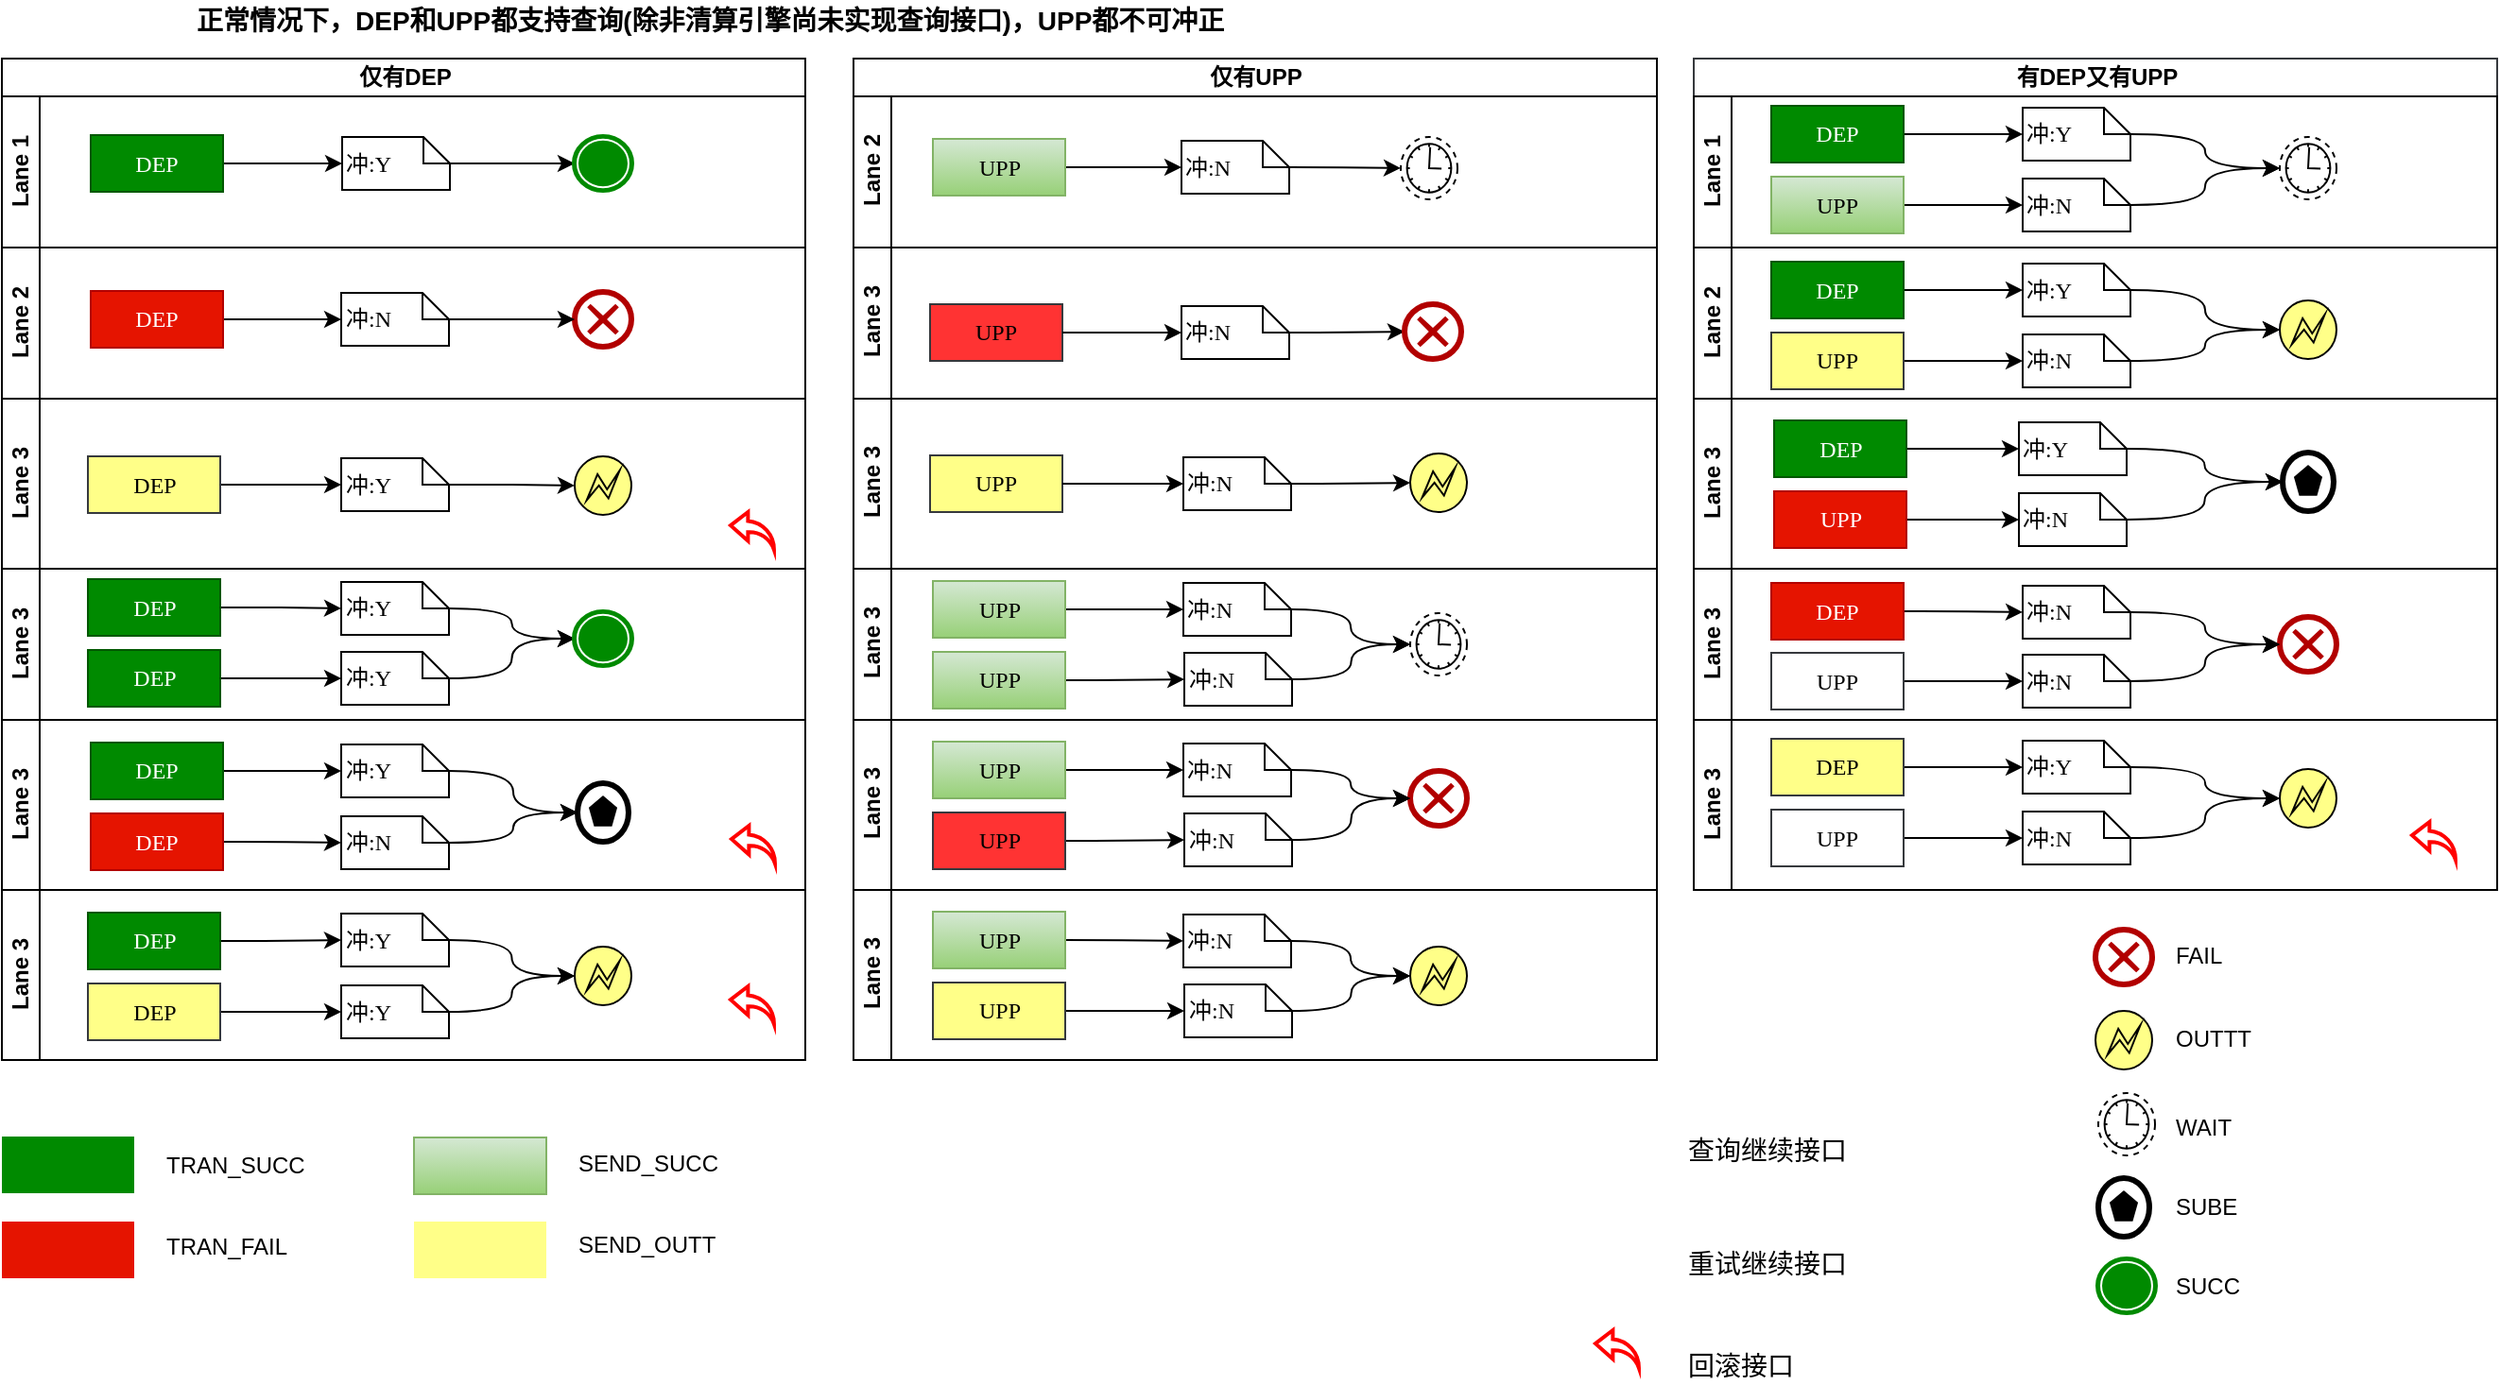 <mxfile version="11.0.9" type="github"><diagram name="Page-1" id="0783ab3e-0a74-02c8-0abd-f7b4e66b4bec"><mxGraphModel dx="1421" dy="-308" grid="1" gridSize="10" guides="1" tooltips="1" connect="1" arrows="1" fold="1" page="1" pageScale="1" pageWidth="850" pageHeight="1100" background="#ffffff" math="0" shadow="0"><root><mxCell id="0"/><mxCell id="1" parent="0"/><mxCell id="Xp84N5VSveZQH5gxmQ9e-150" value="仅有DEP" style="swimlane;html=1;childLayout=stackLayout;resizeParent=1;resizeParentMax=0;horizontal=1;startSize=20;horizontalStack=0;strokeColor=#000000;fillColor=none;fontColor=#000000;align=center;" parent="1" vertex="1"><mxGeometry x="345" y="1160" width="425" height="530" as="geometry"/></mxCell><mxCell id="Xp84N5VSveZQH5gxmQ9e-151" value="Lane 1" style="swimlane;html=1;startSize=20;horizontal=0;" parent="Xp84N5VSveZQH5gxmQ9e-150" vertex="1"><mxGeometry y="20" width="425" height="80" as="geometry"/></mxCell><mxCell id="Xp84N5VSveZQH5gxmQ9e-155" style="edgeStyle=orthogonalEdgeStyle;curved=1;orthogonalLoop=1;jettySize=auto;html=1;fontColor=#000000;" parent="Xp84N5VSveZQH5gxmQ9e-151" source="Xp84N5VSveZQH5gxmQ9e-154" target="1c1d494c118603dd-26" edge="1"><mxGeometry relative="1" as="geometry"/></mxCell><mxCell id="Xp84N5VSveZQH5gxmQ9e-154" value="DEP" style="rounded=0;whiteSpace=wrap;html=1;shadow=0;comic=0;labelBackgroundColor=none;strokeColor=#005700;strokeWidth=1;fillColor=#008a00;fontFamily=Verdana;fontSize=12;fontColor=#ffffff;align=center;arcSize=50;" parent="Xp84N5VSveZQH5gxmQ9e-151" vertex="1"><mxGeometry x="47" y="20.5" width="70" height="30" as="geometry"/></mxCell><mxCell id="2yQ0tAP3E5IUkwaD8LWg-22" style="edgeStyle=orthogonalEdgeStyle;rounded=0;orthogonalLoop=1;jettySize=auto;html=1;fontSize=12;" parent="Xp84N5VSveZQH5gxmQ9e-151" source="1c1d494c118603dd-26" target="2yQ0tAP3E5IUkwaD8LWg-20" edge="1"><mxGeometry relative="1" as="geometry"/></mxCell><mxCell id="1c1d494c118603dd-26" value="冲:Y" style="shape=note;whiteSpace=wrap;html=1;rounded=0;shadow=0;comic=0;labelBackgroundColor=none;strokeColor=#000000;strokeWidth=1;fillColor=#ffffff;fontFamily=Verdana;fontSize=12;fontColor=#000000;align=left;size=14;" parent="Xp84N5VSveZQH5gxmQ9e-151" vertex="1"><mxGeometry x="180" y="21.5" width="57" height="28" as="geometry"/></mxCell><mxCell id="2yQ0tAP3E5IUkwaD8LWg-20" value="" style="shape=mxgraph.bpmn.shape;html=1;verticalLabelPosition=bottom;labelBackgroundColor=#ffffff;verticalAlign=top;align=center;perimeter=ellipsePerimeter;outlineConnect=0;outline=end;symbol=terminate;strokeColor=#008A00;" parent="Xp84N5VSveZQH5gxmQ9e-151" vertex="1"><mxGeometry x="303" y="21.5" width="30" height="28" as="geometry"/></mxCell><mxCell id="Xp84N5VSveZQH5gxmQ9e-152" value="Lane 2" style="swimlane;html=1;startSize=20;horizontal=0;" parent="Xp84N5VSveZQH5gxmQ9e-150" vertex="1"><mxGeometry y="100" width="425" height="80" as="geometry"/></mxCell><mxCell id="2yQ0tAP3E5IUkwaD8LWg-28" style="edgeStyle=orthogonalEdgeStyle;rounded=0;orthogonalLoop=1;jettySize=auto;html=1;entryX=0;entryY=0.5;entryDx=0;entryDy=0;entryPerimeter=0;fontSize=12;" parent="Xp84N5VSveZQH5gxmQ9e-152" source="Xp84N5VSveZQH5gxmQ9e-157" target="2yQ0tAP3E5IUkwaD8LWg-27" edge="1"><mxGeometry relative="1" as="geometry"/></mxCell><mxCell id="Xp84N5VSveZQH5gxmQ9e-157" value="DEP" style="rounded=0;whiteSpace=wrap;html=1;shadow=0;comic=0;labelBackgroundColor=none;strokeColor=#B20000;strokeWidth=1;fillColor=#e51400;fontFamily=Verdana;fontSize=12;fontColor=#ffffff;align=center;arcSize=50;" parent="Xp84N5VSveZQH5gxmQ9e-152" vertex="1"><mxGeometry x="47" y="23" width="70" height="30" as="geometry"/></mxCell><mxCell id="2yQ0tAP3E5IUkwaD8LWg-23" value="" style="shape=mxgraph.bpmn.shape;html=1;verticalLabelPosition=bottom;labelBackgroundColor=#ffffff;verticalAlign=top;align=center;perimeter=ellipsePerimeter;outlineConnect=0;outline=end;symbol=cancel;fillColor=none;strokeColor=#B20000;fontColor=#ffffff;" parent="Xp84N5VSveZQH5gxmQ9e-152" vertex="1"><mxGeometry x="303" y="23.5" width="30" height="29" as="geometry"/></mxCell><mxCell id="2yQ0tAP3E5IUkwaD8LWg-29" style="edgeStyle=orthogonalEdgeStyle;rounded=0;orthogonalLoop=1;jettySize=auto;html=1;fontSize=12;" parent="Xp84N5VSveZQH5gxmQ9e-152" source="2yQ0tAP3E5IUkwaD8LWg-27" target="2yQ0tAP3E5IUkwaD8LWg-23" edge="1"><mxGeometry relative="1" as="geometry"/></mxCell><mxCell id="2yQ0tAP3E5IUkwaD8LWg-27" value="冲:N" style="shape=note;whiteSpace=wrap;html=1;rounded=0;shadow=0;comic=0;labelBackgroundColor=none;strokeColor=#000000;strokeWidth=1;fillColor=#ffffff;fontFamily=Verdana;fontSize=12;fontColor=#000000;align=left;size=14;" parent="Xp84N5VSveZQH5gxmQ9e-152" vertex="1"><mxGeometry x="179.5" y="24" width="57" height="28" as="geometry"/></mxCell><mxCell id="2yQ0tAP3E5IUkwaD8LWg-90" value="" style="shape=image;html=1;verticalAlign=top;verticalLabelPosition=bottom;labelBackgroundColor=#ffffff;imageAspect=0;aspect=fixed;image=https://cdn4.iconfinder.com/data/icons/common-toolbar/36/Redo-2-128.png;strokeColor=#FFFF88;strokeWidth=1;fillColor=#FFFF88;fontSize=14;" parent="Xp84N5VSveZQH5gxmQ9e-152" vertex="1"><mxGeometry x="381" y="20" width="32" height="32" as="geometry"/></mxCell><mxCell id="Xp84N5VSveZQH5gxmQ9e-153" value="Lane 3" style="swimlane;html=1;startSize=20;horizontal=0;" parent="Xp84N5VSveZQH5gxmQ9e-150" vertex="1"><mxGeometry y="180" width="425" height="90" as="geometry"/></mxCell><mxCell id="2yQ0tAP3E5IUkwaD8LWg-31" style="edgeStyle=orthogonalEdgeStyle;rounded=0;orthogonalLoop=1;jettySize=auto;html=1;entryX=0;entryY=0.5;entryDx=0;entryDy=0;entryPerimeter=0;fontSize=12;" parent="Xp84N5VSveZQH5gxmQ9e-153" source="Xp84N5VSveZQH5gxmQ9e-167" target="2yQ0tAP3E5IUkwaD8LWg-30" edge="1"><mxGeometry relative="1" as="geometry"/></mxCell><mxCell id="Xp84N5VSveZQH5gxmQ9e-167" value="DEP" style="rounded=0;whiteSpace=wrap;html=1;shadow=0;comic=0;labelBackgroundColor=none;strokeColor=#36393d;strokeWidth=1;fillColor=#ffff88;fontFamily=Verdana;fontSize=12;align=center;arcSize=50;" parent="Xp84N5VSveZQH5gxmQ9e-153" vertex="1"><mxGeometry x="45.5" y="30.5" width="70" height="30" as="geometry"/></mxCell><mxCell id="2yQ0tAP3E5IUkwaD8LWg-25" value="" style="shape=mxgraph.bpmn.shape;html=1;verticalLabelPosition=bottom;labelBackgroundColor=#ffffff;verticalAlign=top;align=center;perimeter=ellipsePerimeter;outlineConnect=0;outline=eventInt;symbol=error;fillColor=#FFFF88;" parent="Xp84N5VSveZQH5gxmQ9e-153" vertex="1"><mxGeometry x="303" y="30.5" width="30" height="31" as="geometry"/></mxCell><mxCell id="2yQ0tAP3E5IUkwaD8LWg-32" style="edgeStyle=orthogonalEdgeStyle;rounded=0;orthogonalLoop=1;jettySize=auto;html=1;fontSize=12;" parent="Xp84N5VSveZQH5gxmQ9e-153" source="2yQ0tAP3E5IUkwaD8LWg-30" target="2yQ0tAP3E5IUkwaD8LWg-25" edge="1"><mxGeometry relative="1" as="geometry"/></mxCell><mxCell id="2yQ0tAP3E5IUkwaD8LWg-30" value="冲:Y" style="shape=note;whiteSpace=wrap;html=1;rounded=0;shadow=0;comic=0;labelBackgroundColor=none;strokeColor=#000000;strokeWidth=1;fillColor=#ffffff;fontFamily=Verdana;fontSize=12;fontColor=#000000;align=left;size=14;" parent="Xp84N5VSveZQH5gxmQ9e-153" vertex="1"><mxGeometry x="179.5" y="31.5" width="57" height="28" as="geometry"/></mxCell><mxCell id="2yQ0tAP3E5IUkwaD8LWg-91" value="" style="shape=image;html=1;verticalAlign=top;verticalLabelPosition=bottom;labelBackgroundColor=#ffffff;imageAspect=0;aspect=fixed;image=https://cdn1.iconfinder.com/data/icons/material-core/18/search-128.png;strokeColor=#000000;strokeWidth=1;fillColor=none;fontSize=14;" parent="Xp84N5VSveZQH5gxmQ9e-153" vertex="1"><mxGeometry x="382" y="10.5" width="31" height="31" as="geometry"/></mxCell><mxCell id="2yQ0tAP3E5IUkwaD8LWg-92" value="" style="html=1;verticalLabelPosition=bottom;align=center;labelBackgroundColor=#ffffff;verticalAlign=top;strokeWidth=2;strokeColor=#FF0000;fillColor=#ffffff;shadow=0;dashed=0;shape=mxgraph.ios7.icons.back;fontSize=14;" parent="Xp84N5VSveZQH5gxmQ9e-153" vertex="1"><mxGeometry x="385.5" y="60" width="23" height="20" as="geometry"/></mxCell><mxCell id="Xp84N5VSveZQH5gxmQ9e-165" value="Lane 3" style="swimlane;html=1;startSize=20;horizontal=0;" parent="Xp84N5VSveZQH5gxmQ9e-150" vertex="1"><mxGeometry y="270" width="425" height="80" as="geometry"/></mxCell><mxCell id="2yQ0tAP3E5IUkwaD8LWg-35" style="edgeStyle=orthogonalEdgeStyle;rounded=0;orthogonalLoop=1;jettySize=auto;html=1;fontSize=12;" parent="Xp84N5VSveZQH5gxmQ9e-165" source="Xp84N5VSveZQH5gxmQ9e-306" target="2yQ0tAP3E5IUkwaD8LWg-33" edge="1"><mxGeometry relative="1" as="geometry"/></mxCell><mxCell id="Xp84N5VSveZQH5gxmQ9e-306" value="DEP" style="rounded=0;whiteSpace=wrap;html=1;shadow=0;comic=0;labelBackgroundColor=none;strokeColor=#005700;strokeWidth=1;fillColor=#008a00;fontFamily=Verdana;fontSize=12;align=center;arcSize=50;fontColor=#ffffff;" parent="Xp84N5VSveZQH5gxmQ9e-165" vertex="1"><mxGeometry x="45.5" y="5.5" width="70" height="30" as="geometry"/></mxCell><mxCell id="2yQ0tAP3E5IUkwaD8LWg-36" style="edgeStyle=orthogonalEdgeStyle;rounded=0;orthogonalLoop=1;jettySize=auto;html=1;fontSize=12;" parent="Xp84N5VSveZQH5gxmQ9e-165" source="Xp84N5VSveZQH5gxmQ9e-309" target="2yQ0tAP3E5IUkwaD8LWg-34" edge="1"><mxGeometry relative="1" as="geometry"/></mxCell><mxCell id="Xp84N5VSveZQH5gxmQ9e-309" value="DEP" style="rounded=0;whiteSpace=wrap;html=1;shadow=0;comic=0;labelBackgroundColor=none;strokeColor=#005700;strokeWidth=1;fillColor=#008a00;fontFamily=Verdana;fontSize=12;align=center;arcSize=50;fontColor=#ffffff;" parent="Xp84N5VSveZQH5gxmQ9e-165" vertex="1"><mxGeometry x="45.5" y="43" width="70" height="30" as="geometry"/></mxCell><mxCell id="2yQ0tAP3E5IUkwaD8LWg-38" style="edgeStyle=orthogonalEdgeStyle;orthogonalLoop=1;jettySize=auto;html=1;fontSize=12;curved=1;" parent="Xp84N5VSveZQH5gxmQ9e-165" source="2yQ0tAP3E5IUkwaD8LWg-33" target="2yQ0tAP3E5IUkwaD8LWg-37" edge="1"><mxGeometry relative="1" as="geometry"/></mxCell><mxCell id="2yQ0tAP3E5IUkwaD8LWg-33" value="冲:Y" style="shape=note;whiteSpace=wrap;html=1;rounded=0;shadow=0;comic=0;labelBackgroundColor=none;strokeColor=#000000;strokeWidth=1;fillColor=#ffffff;fontFamily=Verdana;fontSize=12;fontColor=#000000;align=left;size=14;" parent="Xp84N5VSveZQH5gxmQ9e-165" vertex="1"><mxGeometry x="179.5" y="7" width="57" height="28" as="geometry"/></mxCell><mxCell id="2yQ0tAP3E5IUkwaD8LWg-39" style="edgeStyle=orthogonalEdgeStyle;curved=1;orthogonalLoop=1;jettySize=auto;html=1;fontSize=12;" parent="Xp84N5VSveZQH5gxmQ9e-165" source="2yQ0tAP3E5IUkwaD8LWg-34" target="2yQ0tAP3E5IUkwaD8LWg-37" edge="1"><mxGeometry relative="1" as="geometry"/></mxCell><mxCell id="2yQ0tAP3E5IUkwaD8LWg-34" value="冲:Y" style="shape=note;whiteSpace=wrap;html=1;rounded=0;shadow=0;comic=0;labelBackgroundColor=none;strokeColor=#000000;strokeWidth=1;fillColor=#ffffff;fontFamily=Verdana;fontSize=12;fontColor=#000000;align=left;size=14;" parent="Xp84N5VSveZQH5gxmQ9e-165" vertex="1"><mxGeometry x="179.5" y="44" width="57" height="28" as="geometry"/></mxCell><mxCell id="2yQ0tAP3E5IUkwaD8LWg-37" value="" style="shape=mxgraph.bpmn.shape;html=1;verticalLabelPosition=bottom;labelBackgroundColor=#ffffff;verticalAlign=top;align=center;perimeter=ellipsePerimeter;outlineConnect=0;outline=end;symbol=terminate;strokeColor=#008A00;" parent="Xp84N5VSveZQH5gxmQ9e-165" vertex="1"><mxGeometry x="303" y="23" width="30" height="28" as="geometry"/></mxCell><mxCell id="Xp84N5VSveZQH5gxmQ9e-171" value="Lane 3" style="swimlane;html=1;startSize=20;horizontal=0;" parent="Xp84N5VSveZQH5gxmQ9e-150" vertex="1"><mxGeometry y="350" width="425" height="90" as="geometry"/></mxCell><mxCell id="2yQ0tAP3E5IUkwaD8LWg-43" style="edgeStyle=orthogonalEdgeStyle;curved=1;orthogonalLoop=1;jettySize=auto;html=1;fontSize=12;" parent="Xp84N5VSveZQH5gxmQ9e-171" source="Xp84N5VSveZQH5gxmQ9e-156" target="2yQ0tAP3E5IUkwaD8LWg-41" edge="1"><mxGeometry relative="1" as="geometry"/></mxCell><mxCell id="Xp84N5VSveZQH5gxmQ9e-156" value="DEP" style="rounded=0;whiteSpace=wrap;html=1;shadow=0;comic=0;labelBackgroundColor=none;strokeColor=#005700;strokeWidth=1;fillColor=#008a00;fontFamily=Verdana;fontSize=12;fontColor=#ffffff;align=center;arcSize=50;" parent="Xp84N5VSveZQH5gxmQ9e-171" vertex="1"><mxGeometry x="47" y="12" width="70" height="30" as="geometry"/></mxCell><mxCell id="2yQ0tAP3E5IUkwaD8LWg-44" style="edgeStyle=orthogonalEdgeStyle;curved=1;orthogonalLoop=1;jettySize=auto;html=1;fontSize=12;" parent="Xp84N5VSveZQH5gxmQ9e-171" source="Xp84N5VSveZQH5gxmQ9e-162" target="2yQ0tAP3E5IUkwaD8LWg-42" edge="1"><mxGeometry relative="1" as="geometry"/></mxCell><mxCell id="Xp84N5VSveZQH5gxmQ9e-162" value="DEP" style="rounded=0;whiteSpace=wrap;html=1;shadow=0;comic=0;labelBackgroundColor=none;strokeColor=#B20000;strokeWidth=1;fillColor=#e51400;fontFamily=Verdana;fontSize=12;fontColor=#ffffff;align=center;arcSize=50;" parent="Xp84N5VSveZQH5gxmQ9e-171" vertex="1"><mxGeometry x="47" y="49.5" width="70" height="30" as="geometry"/></mxCell><mxCell id="2yQ0tAP3E5IUkwaD8LWg-40" value="" style="shape=mxgraph.bpmn.shape;html=1;verticalLabelPosition=bottom;labelBackgroundColor=#ffffff;verticalAlign=top;align=center;perimeter=ellipsePerimeter;outlineConnect=0;outline=end;symbol=multiple;" parent="Xp84N5VSveZQH5gxmQ9e-171" vertex="1"><mxGeometry x="304.5" y="33.5" width="27" height="31" as="geometry"/></mxCell><mxCell id="2yQ0tAP3E5IUkwaD8LWg-45" style="edgeStyle=orthogonalEdgeStyle;curved=1;orthogonalLoop=1;jettySize=auto;html=1;fontSize=12;" parent="Xp84N5VSveZQH5gxmQ9e-171" source="2yQ0tAP3E5IUkwaD8LWg-41" target="2yQ0tAP3E5IUkwaD8LWg-40" edge="1"><mxGeometry relative="1" as="geometry"/></mxCell><mxCell id="2yQ0tAP3E5IUkwaD8LWg-41" value="冲:Y" style="shape=note;whiteSpace=wrap;html=1;rounded=0;shadow=0;comic=0;labelBackgroundColor=none;strokeColor=#000000;strokeWidth=1;fillColor=#ffffff;fontFamily=Verdana;fontSize=12;fontColor=#000000;align=left;size=14;" parent="Xp84N5VSveZQH5gxmQ9e-171" vertex="1"><mxGeometry x="179.5" y="13" width="57" height="28" as="geometry"/></mxCell><mxCell id="2yQ0tAP3E5IUkwaD8LWg-47" style="edgeStyle=orthogonalEdgeStyle;curved=1;orthogonalLoop=1;jettySize=auto;html=1;fontSize=12;" parent="Xp84N5VSveZQH5gxmQ9e-171" source="2yQ0tAP3E5IUkwaD8LWg-42" target="2yQ0tAP3E5IUkwaD8LWg-40" edge="1"><mxGeometry relative="1" as="geometry"/></mxCell><mxCell id="2yQ0tAP3E5IUkwaD8LWg-42" value="冲:N" style="shape=note;whiteSpace=wrap;html=1;rounded=0;shadow=0;comic=0;labelBackgroundColor=none;strokeColor=#000000;strokeWidth=1;fillColor=#ffffff;fontFamily=Verdana;fontSize=12;fontColor=#000000;align=left;size=14;" parent="Xp84N5VSveZQH5gxmQ9e-171" vertex="1"><mxGeometry x="179.5" y="51" width="57" height="28" as="geometry"/></mxCell><mxCell id="2yQ0tAP3E5IUkwaD8LWg-93" value="" style="shape=image;html=1;verticalAlign=top;verticalLabelPosition=bottom;labelBackgroundColor=#ffffff;imageAspect=0;aspect=fixed;image=https://cdn4.iconfinder.com/data/icons/common-toolbar/36/Redo-2-128.png;strokeColor=#FFFF88;strokeWidth=1;fillColor=#FFFF88;fontSize=14;" parent="Xp84N5VSveZQH5gxmQ9e-171" vertex="1"><mxGeometry x="381" y="10" width="32" height="32" as="geometry"/></mxCell><mxCell id="2yQ0tAP3E5IUkwaD8LWg-94" value="" style="html=1;verticalLabelPosition=bottom;align=center;labelBackgroundColor=#ffffff;verticalAlign=top;strokeWidth=2;strokeColor=#FF0000;fillColor=#ffffff;shadow=0;dashed=0;shape=mxgraph.ios7.icons.back;fontSize=14;" parent="Xp84N5VSveZQH5gxmQ9e-171" vertex="1"><mxGeometry x="386" y="56" width="23" height="20" as="geometry"/></mxCell><mxCell id="Xp84N5VSveZQH5gxmQ9e-304" value="Lane 3" style="swimlane;html=1;startSize=20;horizontal=0;" parent="Xp84N5VSveZQH5gxmQ9e-150" vertex="1"><mxGeometry y="440" width="425" height="90" as="geometry"/></mxCell><mxCell id="2yQ0tAP3E5IUkwaD8LWg-51" style="edgeStyle=orthogonalEdgeStyle;curved=1;orthogonalLoop=1;jettySize=auto;html=1;fontSize=12;" parent="Xp84N5VSveZQH5gxmQ9e-304" source="Xp84N5VSveZQH5gxmQ9e-173" target="2yQ0tAP3E5IUkwaD8LWg-49" edge="1"><mxGeometry relative="1" as="geometry"/></mxCell><mxCell id="Xp84N5VSveZQH5gxmQ9e-173" value="DEP" style="rounded=0;whiteSpace=wrap;html=1;shadow=0;comic=0;labelBackgroundColor=none;strokeColor=#005700;strokeWidth=1;fillColor=#008a00;fontFamily=Verdana;fontSize=12;align=center;arcSize=50;fontColor=#ffffff;" parent="Xp84N5VSveZQH5gxmQ9e-304" vertex="1"><mxGeometry x="45.5" y="12" width="70" height="30" as="geometry"/></mxCell><mxCell id="2yQ0tAP3E5IUkwaD8LWg-52" style="edgeStyle=orthogonalEdgeStyle;curved=1;orthogonalLoop=1;jettySize=auto;html=1;entryX=0;entryY=0.5;entryDx=0;entryDy=0;entryPerimeter=0;fontSize=12;" parent="Xp84N5VSveZQH5gxmQ9e-304" source="Xp84N5VSveZQH5gxmQ9e-175" target="2yQ0tAP3E5IUkwaD8LWg-50" edge="1"><mxGeometry relative="1" as="geometry"/></mxCell><mxCell id="Xp84N5VSveZQH5gxmQ9e-175" value="DEP" style="rounded=0;whiteSpace=wrap;html=1;shadow=0;comic=0;labelBackgroundColor=none;strokeColor=#36393d;strokeWidth=1;fillColor=#ffff88;fontFamily=Verdana;fontSize=12;align=center;arcSize=50;" parent="Xp84N5VSveZQH5gxmQ9e-304" vertex="1"><mxGeometry x="45.5" y="49.5" width="70" height="30" as="geometry"/></mxCell><mxCell id="2yQ0tAP3E5IUkwaD8LWg-48" value="" style="shape=mxgraph.bpmn.shape;html=1;verticalLabelPosition=bottom;labelBackgroundColor=#ffffff;verticalAlign=top;align=center;perimeter=ellipsePerimeter;outlineConnect=0;outline=eventInt;symbol=error;fillColor=#FFFF88;" parent="Xp84N5VSveZQH5gxmQ9e-304" vertex="1"><mxGeometry x="303" y="30" width="30" height="31" as="geometry"/></mxCell><mxCell id="2yQ0tAP3E5IUkwaD8LWg-53" style="edgeStyle=orthogonalEdgeStyle;curved=1;orthogonalLoop=1;jettySize=auto;html=1;fontSize=12;" parent="Xp84N5VSveZQH5gxmQ9e-304" source="2yQ0tAP3E5IUkwaD8LWg-49" target="2yQ0tAP3E5IUkwaD8LWg-48" edge="1"><mxGeometry relative="1" as="geometry"/></mxCell><mxCell id="2yQ0tAP3E5IUkwaD8LWg-49" value="冲:Y" style="shape=note;whiteSpace=wrap;html=1;rounded=0;shadow=0;comic=0;labelBackgroundColor=none;strokeColor=#000000;strokeWidth=1;fillColor=#ffffff;fontFamily=Verdana;fontSize=12;fontColor=#000000;align=left;size=14;" parent="Xp84N5VSveZQH5gxmQ9e-304" vertex="1"><mxGeometry x="179.5" y="12.5" width="57" height="28" as="geometry"/></mxCell><mxCell id="2yQ0tAP3E5IUkwaD8LWg-54" style="edgeStyle=orthogonalEdgeStyle;curved=1;orthogonalLoop=1;jettySize=auto;html=1;fontSize=12;" parent="Xp84N5VSveZQH5gxmQ9e-304" source="2yQ0tAP3E5IUkwaD8LWg-50" target="2yQ0tAP3E5IUkwaD8LWg-48" edge="1"><mxGeometry relative="1" as="geometry"/></mxCell><mxCell id="2yQ0tAP3E5IUkwaD8LWg-50" value="冲:Y" style="shape=note;whiteSpace=wrap;html=1;rounded=0;shadow=0;comic=0;labelBackgroundColor=none;strokeColor=#000000;strokeWidth=1;fillColor=#ffffff;fontFamily=Verdana;fontSize=12;fontColor=#000000;align=left;size=14;" parent="Xp84N5VSveZQH5gxmQ9e-304" vertex="1"><mxGeometry x="179.5" y="50.5" width="57" height="28" as="geometry"/></mxCell><mxCell id="2yQ0tAP3E5IUkwaD8LWg-95" value="" style="shape=image;html=1;verticalAlign=top;verticalLabelPosition=bottom;labelBackgroundColor=#ffffff;imageAspect=0;aspect=fixed;image=https://cdn1.iconfinder.com/data/icons/material-core/18/search-128.png;strokeColor=#000000;strokeWidth=1;fillColor=none;fontSize=14;" parent="Xp84N5VSveZQH5gxmQ9e-304" vertex="1"><mxGeometry x="381" y="10.5" width="31" height="31" as="geometry"/></mxCell><mxCell id="2yQ0tAP3E5IUkwaD8LWg-96" value="" style="html=1;verticalLabelPosition=bottom;align=center;labelBackgroundColor=#ffffff;verticalAlign=top;strokeWidth=2;strokeColor=#FF0000;fillColor=#ffffff;shadow=0;dashed=0;shape=mxgraph.ios7.icons.back;fontSize=14;" parent="Xp84N5VSveZQH5gxmQ9e-304" vertex="1"><mxGeometry x="385.5" y="51" width="23" height="20" as="geometry"/></mxCell><mxCell id="Xp84N5VSveZQH5gxmQ9e-208" value="仅有UPP" style="swimlane;html=1;childLayout=stackLayout;resizeParent=1;resizeParentMax=0;horizontal=1;startSize=20;horizontalStack=0;strokeColor=#000000;fillColor=none;fontColor=#000000;align=center;" parent="1" vertex="1"><mxGeometry x="795.5" y="1160" width="425" height="530" as="geometry"/></mxCell><mxCell id="Xp84N5VSveZQH5gxmQ9e-213" value="Lane 2" style="swimlane;html=1;startSize=20;horizontal=0;" parent="Xp84N5VSveZQH5gxmQ9e-208" vertex="1"><mxGeometry y="20" width="425" height="80" as="geometry"/></mxCell><mxCell id="Xp84N5VSveZQH5gxmQ9e-214" style="edgeStyle=orthogonalEdgeStyle;curved=1;orthogonalLoop=1;jettySize=auto;html=1;entryX=0;entryY=0.5;entryDx=0;entryDy=0;entryPerimeter=0;fontColor=#000000;" parent="Xp84N5VSveZQH5gxmQ9e-213" source="Xp84N5VSveZQH5gxmQ9e-215" target="2yQ0tAP3E5IUkwaD8LWg-99" edge="1"><mxGeometry relative="1" as="geometry"><mxPoint x="202.5" y="38" as="targetPoint"/></mxGeometry></mxCell><mxCell id="Xp84N5VSveZQH5gxmQ9e-215" value="UPP" style="rounded=0;whiteSpace=wrap;html=1;shadow=0;comic=0;labelBackgroundColor=none;strokeColor=#82b366;strokeWidth=1;fillColor=#d5e8d4;fontFamily=Verdana;fontSize=12;align=center;arcSize=50;gradientColor=#97d077;" parent="Xp84N5VSveZQH5gxmQ9e-213" vertex="1"><mxGeometry x="42" y="22.5" width="70" height="30" as="geometry"/></mxCell><mxCell id="2yQ0tAP3E5IUkwaD8LWg-98" value="" style="shape=mxgraph.bpmn.shape;html=1;verticalLabelPosition=bottom;labelBackgroundColor=#ffffff;verticalAlign=top;align=center;perimeter=ellipsePerimeter;outlineConnect=0;outline=eventNonint;symbol=timer;" parent="Xp84N5VSveZQH5gxmQ9e-213" vertex="1"><mxGeometry x="289.5" y="21.5" width="30" height="33" as="geometry"/></mxCell><mxCell id="2yQ0tAP3E5IUkwaD8LWg-100" style="edgeStyle=orthogonalEdgeStyle;curved=1;orthogonalLoop=1;jettySize=auto;html=1;fontSize=14;" parent="Xp84N5VSveZQH5gxmQ9e-213" source="2yQ0tAP3E5IUkwaD8LWg-99" target="2yQ0tAP3E5IUkwaD8LWg-98" edge="1"><mxGeometry relative="1" as="geometry"/></mxCell><mxCell id="2yQ0tAP3E5IUkwaD8LWg-99" value="冲:N" style="shape=note;whiteSpace=wrap;html=1;rounded=0;shadow=0;comic=0;labelBackgroundColor=none;strokeColor=#000000;strokeWidth=1;fillColor=#ffffff;fontFamily=Verdana;fontSize=12;fontColor=#000000;align=left;size=14;" parent="Xp84N5VSveZQH5gxmQ9e-213" vertex="1"><mxGeometry x="173.5" y="23.5" width="57" height="28" as="geometry"/></mxCell><mxCell id="2yQ0tAP3E5IUkwaD8LWg-130" value="" style="shape=image;html=1;verticalAlign=top;verticalLabelPosition=bottom;labelBackgroundColor=#ffffff;imageAspect=0;aspect=fixed;image=https://cdn1.iconfinder.com/data/icons/material-core/18/search-128.png;strokeColor=#000000;strokeWidth=1;fillColor=none;fontSize=14;" parent="Xp84N5VSveZQH5gxmQ9e-213" vertex="1"><mxGeometry x="372" y="22" width="31" height="31" as="geometry"/></mxCell><mxCell id="Xp84N5VSveZQH5gxmQ9e-217" value="Lane 3" style="swimlane;html=1;startSize=20;horizontal=0;" parent="Xp84N5VSveZQH5gxmQ9e-208" vertex="1"><mxGeometry y="100" width="425" height="80" as="geometry"/></mxCell><mxCell id="TqLf2oX0vxiRVmyzg1xC-12" value="UPP" style="rounded=0;whiteSpace=wrap;html=1;shadow=0;comic=0;labelBackgroundColor=none;strokeColor=#36393d;strokeWidth=1;fillColor=#FF3333;fontFamily=Verdana;fontSize=12;align=center;arcSize=50;" parent="Xp84N5VSveZQH5gxmQ9e-217" vertex="1"><mxGeometry x="40.5" y="30" width="70" height="30" as="geometry"/></mxCell><mxCell id="TqLf2oX0vxiRVmyzg1xC-14" style="edgeStyle=orthogonalEdgeStyle;curved=1;orthogonalLoop=1;jettySize=auto;html=1;entryX=0;entryY=0.5;entryDx=0;entryDy=0;entryPerimeter=0;fontColor=#000000;" parent="Xp84N5VSveZQH5gxmQ9e-217" source="TqLf2oX0vxiRVmyzg1xC-12" target="2yQ0tAP3E5IUkwaD8LWg-101" edge="1"><mxGeometry relative="1" as="geometry"><mxPoint x="202.5" y="45" as="targetPoint"/></mxGeometry></mxCell><mxCell id="2yQ0tAP3E5IUkwaD8LWg-110" style="edgeStyle=orthogonalEdgeStyle;curved=1;orthogonalLoop=1;jettySize=auto;html=1;fontSize=14;" parent="Xp84N5VSveZQH5gxmQ9e-217" source="2yQ0tAP3E5IUkwaD8LWg-101" target="2yQ0tAP3E5IUkwaD8LWg-105" edge="1"><mxGeometry relative="1" as="geometry"/></mxCell><mxCell id="2yQ0tAP3E5IUkwaD8LWg-101" value="冲:N" style="shape=note;whiteSpace=wrap;html=1;rounded=0;shadow=0;comic=0;labelBackgroundColor=none;strokeColor=#000000;strokeWidth=1;fillColor=#ffffff;fontFamily=Verdana;fontSize=12;fontColor=#000000;align=left;size=14;" parent="Xp84N5VSveZQH5gxmQ9e-217" vertex="1"><mxGeometry x="173.5" y="31" width="57" height="28" as="geometry"/></mxCell><mxCell id="2yQ0tAP3E5IUkwaD8LWg-105" value="" style="shape=mxgraph.bpmn.shape;html=1;verticalLabelPosition=bottom;labelBackgroundColor=#ffffff;verticalAlign=top;align=center;perimeter=ellipsePerimeter;outlineConnect=0;outline=end;symbol=cancel;fillColor=none;strokeColor=#B20000;fontColor=#ffffff;" parent="Xp84N5VSveZQH5gxmQ9e-217" vertex="1"><mxGeometry x="291.5" y="30" width="30" height="29" as="geometry"/></mxCell><mxCell id="2yQ0tAP3E5IUkwaD8LWg-131" value="" style="shape=image;html=1;verticalAlign=top;verticalLabelPosition=bottom;labelBackgroundColor=#ffffff;imageAspect=0;aspect=fixed;image=https://cdn4.iconfinder.com/data/icons/common-toolbar/36/Redo-2-128.png;strokeColor=#FFFF88;strokeWidth=1;fillColor=#FFFF88;fontSize=14;" parent="Xp84N5VSveZQH5gxmQ9e-217" vertex="1"><mxGeometry x="371.5" y="29" width="32" height="32" as="geometry"/></mxCell><mxCell id="Xp84N5VSveZQH5gxmQ9e-227" value="Lane 3" style="swimlane;html=1;startSize=20;horizontal=0;" parent="Xp84N5VSveZQH5gxmQ9e-208" vertex="1"><mxGeometry y="180" width="425" height="90" as="geometry"/></mxCell><mxCell id="Xp84N5VSveZQH5gxmQ9e-225" value="UPP" style="rounded=0;whiteSpace=wrap;html=1;shadow=0;comic=0;labelBackgroundColor=none;strokeColor=#36393d;strokeWidth=1;fillColor=#ffff88;fontFamily=Verdana;fontSize=12;align=center;arcSize=50;" parent="Xp84N5VSveZQH5gxmQ9e-227" vertex="1"><mxGeometry x="40.5" y="30" width="70" height="30" as="geometry"/></mxCell><mxCell id="Xp84N5VSveZQH5gxmQ9e-224" style="edgeStyle=orthogonalEdgeStyle;curved=1;orthogonalLoop=1;jettySize=auto;html=1;entryX=0;entryY=0.5;entryDx=0;entryDy=0;entryPerimeter=0;fontColor=#000000;" parent="Xp84N5VSveZQH5gxmQ9e-227" source="Xp84N5VSveZQH5gxmQ9e-225" target="2yQ0tAP3E5IUkwaD8LWg-102" edge="1"><mxGeometry relative="1" as="geometry"><mxPoint x="202.5" y="45" as="targetPoint"/></mxGeometry></mxCell><mxCell id="2yQ0tAP3E5IUkwaD8LWg-111" style="edgeStyle=orthogonalEdgeStyle;curved=1;orthogonalLoop=1;jettySize=auto;html=1;entryX=0;entryY=0.5;entryDx=0;entryDy=0;fontSize=14;" parent="Xp84N5VSveZQH5gxmQ9e-227" source="2yQ0tAP3E5IUkwaD8LWg-102" target="2yQ0tAP3E5IUkwaD8LWg-106" edge="1"><mxGeometry relative="1" as="geometry"/></mxCell><mxCell id="2yQ0tAP3E5IUkwaD8LWg-102" value="冲:N" style="shape=note;whiteSpace=wrap;html=1;rounded=0;shadow=0;comic=0;labelBackgroundColor=none;strokeColor=#000000;strokeWidth=1;fillColor=#ffffff;fontFamily=Verdana;fontSize=12;fontColor=#000000;align=left;size=14;" parent="Xp84N5VSveZQH5gxmQ9e-227" vertex="1"><mxGeometry x="174.5" y="31" width="57" height="28" as="geometry"/></mxCell><mxCell id="2yQ0tAP3E5IUkwaD8LWg-106" value="" style="shape=mxgraph.bpmn.shape;html=1;verticalLabelPosition=bottom;labelBackgroundColor=#ffffff;verticalAlign=top;align=center;perimeter=ellipsePerimeter;outlineConnect=0;outline=eventInt;symbol=error;fillColor=#FFFF88;" parent="Xp84N5VSveZQH5gxmQ9e-227" vertex="1"><mxGeometry x="294.5" y="29" width="30" height="31" as="geometry"/></mxCell><mxCell id="2yQ0tAP3E5IUkwaD8LWg-132" value="" style="shape=image;html=1;verticalAlign=top;verticalLabelPosition=bottom;labelBackgroundColor=#ffffff;imageAspect=0;aspect=fixed;image=https://cdn1.iconfinder.com/data/icons/material-core/18/search-128.png;strokeColor=#000000;strokeWidth=1;fillColor=none;fontSize=14;" parent="Xp84N5VSveZQH5gxmQ9e-227" vertex="1"><mxGeometry x="377" y="31" width="31" height="31" as="geometry"/></mxCell><mxCell id="Xp84N5VSveZQH5gxmQ9e-310" value="Lane 3" style="swimlane;html=1;startSize=20;horizontal=0;" parent="Xp84N5VSveZQH5gxmQ9e-208" vertex="1"><mxGeometry y="270" width="425" height="80" as="geometry"/></mxCell><mxCell id="2yQ0tAP3E5IUkwaD8LWg-114" style="edgeStyle=orthogonalEdgeStyle;curved=1;orthogonalLoop=1;jettySize=auto;html=1;fontSize=14;" parent="Xp84N5VSveZQH5gxmQ9e-310" source="Xp84N5VSveZQH5gxmQ9e-229" target="2yQ0tAP3E5IUkwaD8LWg-112" edge="1"><mxGeometry relative="1" as="geometry"/></mxCell><mxCell id="Xp84N5VSveZQH5gxmQ9e-229" value="UPP" style="rounded=0;whiteSpace=wrap;html=1;shadow=0;comic=0;labelBackgroundColor=none;strokeColor=#82b366;strokeWidth=1;fillColor=#d5e8d4;fontFamily=Verdana;fontSize=12;align=center;arcSize=50;gradientColor=#97d077;" parent="Xp84N5VSveZQH5gxmQ9e-310" vertex="1"><mxGeometry x="42" y="6.5" width="70" height="30" as="geometry"/></mxCell><mxCell id="2yQ0tAP3E5IUkwaD8LWg-115" style="edgeStyle=orthogonalEdgeStyle;curved=1;orthogonalLoop=1;jettySize=auto;html=1;fontSize=14;" parent="Xp84N5VSveZQH5gxmQ9e-310" source="Xp84N5VSveZQH5gxmQ9e-232" target="2yQ0tAP3E5IUkwaD8LWg-113" edge="1"><mxGeometry relative="1" as="geometry"/></mxCell><mxCell id="Xp84N5VSveZQH5gxmQ9e-232" value="UPP" style="rounded=0;whiteSpace=wrap;html=1;shadow=0;comic=0;labelBackgroundColor=none;strokeColor=#82b366;strokeWidth=1;fillColor=#d5e8d4;fontFamily=Verdana;fontSize=12;align=center;arcSize=50;gradientColor=#97d077;" parent="Xp84N5VSveZQH5gxmQ9e-310" vertex="1"><mxGeometry x="42" y="44" width="70" height="30" as="geometry"/></mxCell><mxCell id="2yQ0tAP3E5IUkwaD8LWg-107" value="" style="shape=mxgraph.bpmn.shape;html=1;verticalLabelPosition=bottom;labelBackgroundColor=#ffffff;verticalAlign=top;align=center;perimeter=ellipsePerimeter;outlineConnect=0;outline=eventNonint;symbol=timer;" parent="Xp84N5VSveZQH5gxmQ9e-310" vertex="1"><mxGeometry x="294.5" y="23.5" width="30" height="33" as="geometry"/></mxCell><mxCell id="2yQ0tAP3E5IUkwaD8LWg-124" style="edgeStyle=orthogonalEdgeStyle;curved=1;orthogonalLoop=1;jettySize=auto;html=1;fontSize=14;" parent="Xp84N5VSveZQH5gxmQ9e-310" source="2yQ0tAP3E5IUkwaD8LWg-112" target="2yQ0tAP3E5IUkwaD8LWg-107" edge="1"><mxGeometry relative="1" as="geometry"/></mxCell><mxCell id="2yQ0tAP3E5IUkwaD8LWg-112" value="冲:N" style="shape=note;whiteSpace=wrap;html=1;rounded=0;shadow=0;comic=0;labelBackgroundColor=none;strokeColor=#000000;strokeWidth=1;fillColor=#ffffff;fontFamily=Verdana;fontSize=12;fontColor=#000000;align=left;size=14;" parent="Xp84N5VSveZQH5gxmQ9e-310" vertex="1"><mxGeometry x="174.5" y="7.5" width="57" height="28" as="geometry"/></mxCell><mxCell id="2yQ0tAP3E5IUkwaD8LWg-125" style="edgeStyle=orthogonalEdgeStyle;curved=1;orthogonalLoop=1;jettySize=auto;html=1;fontSize=14;" parent="Xp84N5VSveZQH5gxmQ9e-310" source="2yQ0tAP3E5IUkwaD8LWg-113" target="2yQ0tAP3E5IUkwaD8LWg-107" edge="1"><mxGeometry relative="1" as="geometry"/></mxCell><mxCell id="2yQ0tAP3E5IUkwaD8LWg-113" value="冲:N" style="shape=note;whiteSpace=wrap;html=1;rounded=0;shadow=0;comic=0;labelBackgroundColor=none;strokeColor=#000000;strokeWidth=1;fillColor=#ffffff;fontFamily=Verdana;fontSize=12;fontColor=#000000;align=left;size=14;" parent="Xp84N5VSveZQH5gxmQ9e-310" vertex="1"><mxGeometry x="175" y="44.5" width="57" height="28" as="geometry"/></mxCell><mxCell id="2yQ0tAP3E5IUkwaD8LWg-135" value="" style="shape=image;html=1;verticalAlign=top;verticalLabelPosition=bottom;labelBackgroundColor=#ffffff;imageAspect=0;aspect=fixed;image=https://cdn1.iconfinder.com/data/icons/material-core/18/search-128.png;strokeColor=#000000;strokeWidth=1;fillColor=none;fontSize=14;" parent="Xp84N5VSveZQH5gxmQ9e-310" vertex="1"><mxGeometry x="375.5" y="25.5" width="31" height="31" as="geometry"/></mxCell><mxCell id="TqLf2oX0vxiRVmyzg1xC-1" value="Lane 3" style="swimlane;html=1;startSize=20;horizontal=0;" parent="Xp84N5VSveZQH5gxmQ9e-208" vertex="1"><mxGeometry y="350" width="425" height="90" as="geometry"/></mxCell><mxCell id="2yQ0tAP3E5IUkwaD8LWg-120" style="edgeStyle=orthogonalEdgeStyle;curved=1;orthogonalLoop=1;jettySize=auto;html=1;fontSize=14;" parent="TqLf2oX0vxiRVmyzg1xC-1" source="TqLf2oX0vxiRVmyzg1xC-3" target="2yQ0tAP3E5IUkwaD8LWg-116" edge="1"><mxGeometry relative="1" as="geometry"/></mxCell><mxCell id="TqLf2oX0vxiRVmyzg1xC-3" value="UPP" style="rounded=0;whiteSpace=wrap;html=1;shadow=0;comic=0;labelBackgroundColor=none;strokeColor=#82b366;strokeWidth=1;fillColor=#d5e8d4;fontFamily=Verdana;fontSize=12;align=center;arcSize=50;gradientColor=#97d077;" parent="TqLf2oX0vxiRVmyzg1xC-1" vertex="1"><mxGeometry x="42" y="11.5" width="70" height="30" as="geometry"/></mxCell><mxCell id="2yQ0tAP3E5IUkwaD8LWg-121" style="edgeStyle=orthogonalEdgeStyle;curved=1;orthogonalLoop=1;jettySize=auto;html=1;fontSize=14;" parent="TqLf2oX0vxiRVmyzg1xC-1" source="TqLf2oX0vxiRVmyzg1xC-6" target="2yQ0tAP3E5IUkwaD8LWg-117" edge="1"><mxGeometry relative="1" as="geometry"/></mxCell><mxCell id="TqLf2oX0vxiRVmyzg1xC-6" value="UPP" style="rounded=0;whiteSpace=wrap;html=1;shadow=0;comic=0;labelBackgroundColor=none;strokeColor=#36393d;strokeWidth=1;fillColor=#FF3333;fontFamily=Verdana;fontSize=12;align=center;arcSize=50;" parent="TqLf2oX0vxiRVmyzg1xC-1" vertex="1"><mxGeometry x="42" y="49" width="70" height="30" as="geometry"/></mxCell><mxCell id="2yQ0tAP3E5IUkwaD8LWg-108" value="" style="shape=mxgraph.bpmn.shape;html=1;verticalLabelPosition=bottom;labelBackgroundColor=#ffffff;verticalAlign=top;align=center;perimeter=ellipsePerimeter;outlineConnect=0;outline=end;symbol=cancel;fillColor=none;strokeColor=#B20000;fontColor=#ffffff;" parent="TqLf2oX0vxiRVmyzg1xC-1" vertex="1"><mxGeometry x="294.5" y="27" width="30" height="29" as="geometry"/></mxCell><mxCell id="2yQ0tAP3E5IUkwaD8LWg-126" style="edgeStyle=orthogonalEdgeStyle;curved=1;orthogonalLoop=1;jettySize=auto;html=1;fontSize=14;" parent="TqLf2oX0vxiRVmyzg1xC-1" source="2yQ0tAP3E5IUkwaD8LWg-116" target="2yQ0tAP3E5IUkwaD8LWg-108" edge="1"><mxGeometry relative="1" as="geometry"/></mxCell><mxCell id="2yQ0tAP3E5IUkwaD8LWg-116" value="冲:N" style="shape=note;whiteSpace=wrap;html=1;rounded=0;shadow=0;comic=0;labelBackgroundColor=none;strokeColor=#000000;strokeWidth=1;fillColor=#ffffff;fontFamily=Verdana;fontSize=12;fontColor=#000000;align=left;size=14;" parent="TqLf2oX0vxiRVmyzg1xC-1" vertex="1"><mxGeometry x="174.5" y="12.5" width="57" height="28" as="geometry"/></mxCell><mxCell id="2yQ0tAP3E5IUkwaD8LWg-127" style="edgeStyle=orthogonalEdgeStyle;curved=1;orthogonalLoop=1;jettySize=auto;html=1;fontSize=14;" parent="TqLf2oX0vxiRVmyzg1xC-1" source="2yQ0tAP3E5IUkwaD8LWg-117" target="2yQ0tAP3E5IUkwaD8LWg-108" edge="1"><mxGeometry relative="1" as="geometry"/></mxCell><mxCell id="2yQ0tAP3E5IUkwaD8LWg-117" value="冲:N" style="shape=note;whiteSpace=wrap;html=1;rounded=0;shadow=0;comic=0;labelBackgroundColor=none;strokeColor=#000000;strokeWidth=1;fillColor=#ffffff;fontFamily=Verdana;fontSize=12;fontColor=#000000;align=left;size=14;" parent="TqLf2oX0vxiRVmyzg1xC-1" vertex="1"><mxGeometry x="175" y="49.5" width="57" height="28" as="geometry"/></mxCell><mxCell id="2yQ0tAP3E5IUkwaD8LWg-136" value="" style="shape=image;html=1;verticalAlign=top;verticalLabelPosition=bottom;labelBackgroundColor=#ffffff;imageAspect=0;aspect=fixed;image=https://cdn4.iconfinder.com/data/icons/common-toolbar/36/Redo-2-128.png;strokeColor=#FFFF88;strokeWidth=1;fillColor=#FFFF88;fontSize=14;" parent="TqLf2oX0vxiRVmyzg1xC-1" vertex="1"><mxGeometry x="372" y="49" width="32" height="32" as="geometry"/></mxCell><mxCell id="2yQ0tAP3E5IUkwaD8LWg-137" value="" style="shape=image;html=1;verticalAlign=top;verticalLabelPosition=bottom;labelBackgroundColor=#ffffff;imageAspect=0;aspect=fixed;image=https://cdn1.iconfinder.com/data/icons/material-core/18/search-128.png;strokeColor=#000000;strokeWidth=1;fillColor=none;fontSize=14;" parent="TqLf2oX0vxiRVmyzg1xC-1" vertex="1"><mxGeometry x="375.5" y="9.5" width="31" height="31" as="geometry"/></mxCell><mxCell id="TqLf2oX0vxiRVmyzg1xC-15" value="Lane 3" style="swimlane;html=1;startSize=20;horizontal=0;" parent="Xp84N5VSveZQH5gxmQ9e-208" vertex="1"><mxGeometry y="440" width="425" height="90" as="geometry"/></mxCell><mxCell id="2yQ0tAP3E5IUkwaD8LWg-122" style="edgeStyle=orthogonalEdgeStyle;curved=1;orthogonalLoop=1;jettySize=auto;html=1;fontSize=14;" parent="TqLf2oX0vxiRVmyzg1xC-15" source="TqLf2oX0vxiRVmyzg1xC-17" target="2yQ0tAP3E5IUkwaD8LWg-118" edge="1"><mxGeometry relative="1" as="geometry"/></mxCell><mxCell id="TqLf2oX0vxiRVmyzg1xC-17" value="UPP" style="rounded=0;whiteSpace=wrap;html=1;shadow=0;comic=0;labelBackgroundColor=none;strokeColor=#82b366;strokeWidth=1;fillColor=#d5e8d4;fontFamily=Verdana;fontSize=12;align=center;arcSize=50;gradientColor=#97d077;" parent="TqLf2oX0vxiRVmyzg1xC-15" vertex="1"><mxGeometry x="42" y="11.5" width="70" height="30" as="geometry"/></mxCell><mxCell id="2yQ0tAP3E5IUkwaD8LWg-123" style="edgeStyle=orthogonalEdgeStyle;curved=1;orthogonalLoop=1;jettySize=auto;html=1;fontSize=14;" parent="TqLf2oX0vxiRVmyzg1xC-15" source="TqLf2oX0vxiRVmyzg1xC-20" target="2yQ0tAP3E5IUkwaD8LWg-119" edge="1"><mxGeometry relative="1" as="geometry"/></mxCell><mxCell id="TqLf2oX0vxiRVmyzg1xC-20" value="UPP" style="rounded=0;whiteSpace=wrap;html=1;shadow=0;comic=0;labelBackgroundColor=none;strokeColor=#36393d;strokeWidth=1;fillColor=#ffff88;fontFamily=Verdana;fontSize=12;align=center;arcSize=50;" parent="TqLf2oX0vxiRVmyzg1xC-15" vertex="1"><mxGeometry x="42" y="49" width="70" height="30" as="geometry"/></mxCell><mxCell id="2yQ0tAP3E5IUkwaD8LWg-109" value="" style="shape=mxgraph.bpmn.shape;html=1;verticalLabelPosition=bottom;labelBackgroundColor=#ffffff;verticalAlign=top;align=center;perimeter=ellipsePerimeter;outlineConnect=0;outline=eventInt;symbol=error;fillColor=#FFFF88;" parent="TqLf2oX0vxiRVmyzg1xC-15" vertex="1"><mxGeometry x="294.5" y="30" width="30" height="31" as="geometry"/></mxCell><mxCell id="2yQ0tAP3E5IUkwaD8LWg-128" style="edgeStyle=orthogonalEdgeStyle;curved=1;orthogonalLoop=1;jettySize=auto;html=1;fontSize=14;" parent="TqLf2oX0vxiRVmyzg1xC-15" source="2yQ0tAP3E5IUkwaD8LWg-118" target="2yQ0tAP3E5IUkwaD8LWg-109" edge="1"><mxGeometry relative="1" as="geometry"/></mxCell><mxCell id="2yQ0tAP3E5IUkwaD8LWg-118" value="冲:N" style="shape=note;whiteSpace=wrap;html=1;rounded=0;shadow=0;comic=0;labelBackgroundColor=none;strokeColor=#000000;strokeWidth=1;fillColor=#ffffff;fontFamily=Verdana;fontSize=12;fontColor=#000000;align=left;size=14;" parent="TqLf2oX0vxiRVmyzg1xC-15" vertex="1"><mxGeometry x="174.5" y="13" width="57" height="28" as="geometry"/></mxCell><mxCell id="2yQ0tAP3E5IUkwaD8LWg-129" style="edgeStyle=orthogonalEdgeStyle;curved=1;orthogonalLoop=1;jettySize=auto;html=1;fontSize=14;" parent="TqLf2oX0vxiRVmyzg1xC-15" source="2yQ0tAP3E5IUkwaD8LWg-119" target="2yQ0tAP3E5IUkwaD8LWg-109" edge="1"><mxGeometry relative="1" as="geometry"/></mxCell><mxCell id="2yQ0tAP3E5IUkwaD8LWg-119" value="冲:N" style="shape=note;whiteSpace=wrap;html=1;rounded=0;shadow=0;comic=0;labelBackgroundColor=none;strokeColor=#000000;strokeWidth=1;fillColor=#ffffff;fontFamily=Verdana;fontSize=12;fontColor=#000000;align=left;size=14;" parent="TqLf2oX0vxiRVmyzg1xC-15" vertex="1"><mxGeometry x="175" y="50" width="57" height="28" as="geometry"/></mxCell><mxCell id="2yQ0tAP3E5IUkwaD8LWg-87" value="" style="shape=image;html=1;verticalAlign=top;verticalLabelPosition=bottom;labelBackgroundColor=#ffffff;imageAspect=0;aspect=fixed;image=https://cdn1.iconfinder.com/data/icons/material-core/18/search-128.png;strokeColor=#000000;strokeWidth=1;fillColor=none;fontSize=14;" parent="TqLf2oX0vxiRVmyzg1xC-15" vertex="1"><mxGeometry x="375.5" y="33" width="31" height="31" as="geometry"/></mxCell><mxCell id="Xp84N5VSveZQH5gxmQ9e-237" value="有DEP又有UPP" style="swimlane;html=1;childLayout=stackLayout;resizeParent=1;resizeParentMax=0;horizontal=1;startSize=20;horizontalStack=0;strokeColor=#36393d;fillColor=none;align=center;" parent="1" vertex="1"><mxGeometry x="1240" y="1160" width="425" height="440" as="geometry"/></mxCell><mxCell id="Xp84N5VSveZQH5gxmQ9e-238" value="Lane 1" style="swimlane;html=1;startSize=20;horizontal=0;" parent="Xp84N5VSveZQH5gxmQ9e-237" vertex="1"><mxGeometry y="20" width="425" height="80" as="geometry"/></mxCell><mxCell id="2yQ0tAP3E5IUkwaD8LWg-145" style="edgeStyle=orthogonalEdgeStyle;curved=1;orthogonalLoop=1;jettySize=auto;html=1;fontSize=14;fontColor=#FF0000;" parent="Xp84N5VSveZQH5gxmQ9e-238" source="Xp84N5VSveZQH5gxmQ9e-240" target="2yQ0tAP3E5IUkwaD8LWg-143" edge="1"><mxGeometry relative="1" as="geometry"/></mxCell><mxCell id="Xp84N5VSveZQH5gxmQ9e-240" value="DEP" style="rounded=0;whiteSpace=wrap;html=1;shadow=0;comic=0;labelBackgroundColor=none;strokeColor=#005700;strokeWidth=1;fillColor=#008a00;fontFamily=Verdana;fontSize=12;fontColor=#ffffff;align=center;arcSize=50;" parent="Xp84N5VSveZQH5gxmQ9e-238" vertex="1"><mxGeometry x="41" y="5" width="70" height="30" as="geometry"/></mxCell><mxCell id="2yQ0tAP3E5IUkwaD8LWg-146" style="edgeStyle=orthogonalEdgeStyle;curved=1;orthogonalLoop=1;jettySize=auto;html=1;fontSize=14;fontColor=#FF0000;" parent="Xp84N5VSveZQH5gxmQ9e-238" source="Xp84N5VSveZQH5gxmQ9e-244" target="2yQ0tAP3E5IUkwaD8LWg-144" edge="1"><mxGeometry relative="1" as="geometry"/></mxCell><mxCell id="Xp84N5VSveZQH5gxmQ9e-244" value="UPP" style="rounded=0;whiteSpace=wrap;html=1;shadow=0;comic=0;labelBackgroundColor=none;strokeColor=#82b366;strokeWidth=1;fillColor=#d5e8d4;fontFamily=Verdana;fontSize=12;align=center;arcSize=50;gradientColor=#97d077;" parent="Xp84N5VSveZQH5gxmQ9e-238" vertex="1"><mxGeometry x="41" y="42.5" width="70" height="30" as="geometry"/></mxCell><mxCell id="2yQ0tAP3E5IUkwaD8LWg-138" value="" style="shape=mxgraph.bpmn.shape;html=1;verticalLabelPosition=bottom;labelBackgroundColor=#ffffff;verticalAlign=top;align=center;perimeter=ellipsePerimeter;outlineConnect=0;outline=eventNonint;symbol=timer;" parent="Xp84N5VSveZQH5gxmQ9e-238" vertex="1"><mxGeometry x="310" y="21.5" width="30" height="33" as="geometry"/></mxCell><mxCell id="2yQ0tAP3E5IUkwaD8LWg-163" style="edgeStyle=orthogonalEdgeStyle;curved=1;orthogonalLoop=1;jettySize=auto;html=1;fontSize=14;fontColor=#FF0000;" parent="Xp84N5VSveZQH5gxmQ9e-238" source="2yQ0tAP3E5IUkwaD8LWg-143" target="2yQ0tAP3E5IUkwaD8LWg-138" edge="1"><mxGeometry relative="1" as="geometry"/></mxCell><mxCell id="2yQ0tAP3E5IUkwaD8LWg-143" value="冲:Y" style="shape=note;whiteSpace=wrap;html=1;rounded=0;shadow=0;comic=0;labelBackgroundColor=none;strokeColor=#000000;strokeWidth=1;fillColor=#ffffff;fontFamily=Verdana;fontSize=12;fontColor=#000000;align=left;size=14;" parent="Xp84N5VSveZQH5gxmQ9e-238" vertex="1"><mxGeometry x="174" y="6" width="57" height="28" as="geometry"/></mxCell><mxCell id="2yQ0tAP3E5IUkwaD8LWg-164" style="edgeStyle=orthogonalEdgeStyle;curved=1;orthogonalLoop=1;jettySize=auto;html=1;fontSize=14;fontColor=#FF0000;" parent="Xp84N5VSveZQH5gxmQ9e-238" source="2yQ0tAP3E5IUkwaD8LWg-144" target="2yQ0tAP3E5IUkwaD8LWg-138" edge="1"><mxGeometry relative="1" as="geometry"/></mxCell><mxCell id="2yQ0tAP3E5IUkwaD8LWg-144" value="冲:N" style="shape=note;whiteSpace=wrap;html=1;rounded=0;shadow=0;comic=0;labelBackgroundColor=none;strokeColor=#000000;strokeWidth=1;fillColor=#ffffff;fontFamily=Verdana;fontSize=12;fontColor=#000000;align=left;size=14;" parent="Xp84N5VSveZQH5gxmQ9e-238" vertex="1"><mxGeometry x="174" y="43.5" width="57" height="28" as="geometry"/></mxCell><mxCell id="2yQ0tAP3E5IUkwaD8LWg-180" value="" style="shape=image;html=1;verticalAlign=top;verticalLabelPosition=bottom;labelBackgroundColor=#ffffff;imageAspect=0;aspect=fixed;image=https://cdn1.iconfinder.com/data/icons/material-core/18/search-128.png;strokeColor=#000000;strokeWidth=1;fillColor=none;fontSize=14;" parent="Xp84N5VSveZQH5gxmQ9e-238" vertex="1"><mxGeometry x="371" y="24.5" width="31" height="31" as="geometry"/></mxCell><mxCell id="Xp84N5VSveZQH5gxmQ9e-242" value="Lane 2" style="swimlane;html=1;startSize=20;horizontal=0;" parent="Xp84N5VSveZQH5gxmQ9e-237" vertex="1"><mxGeometry y="100" width="425" height="80" as="geometry"/></mxCell><mxCell id="2yQ0tAP3E5IUkwaD8LWg-155" style="edgeStyle=orthogonalEdgeStyle;curved=1;orthogonalLoop=1;jettySize=auto;html=1;fontSize=14;fontColor=#FF0000;" parent="Xp84N5VSveZQH5gxmQ9e-242" source="Xp84N5VSveZQH5gxmQ9e-248" target="2yQ0tAP3E5IUkwaD8LWg-147" edge="1"><mxGeometry relative="1" as="geometry"/></mxCell><mxCell id="Xp84N5VSveZQH5gxmQ9e-248" value="DEP" style="rounded=0;whiteSpace=wrap;html=1;shadow=0;comic=0;labelBackgroundColor=none;strokeColor=#005700;strokeWidth=1;fillColor=#008a00;fontFamily=Verdana;fontSize=12;fontColor=#ffffff;align=center;arcSize=50;" parent="Xp84N5VSveZQH5gxmQ9e-242" vertex="1"><mxGeometry x="41" y="7.5" width="70" height="30" as="geometry"/></mxCell><mxCell id="2yQ0tAP3E5IUkwaD8LWg-156" style="edgeStyle=orthogonalEdgeStyle;curved=1;orthogonalLoop=1;jettySize=auto;html=1;fontSize=14;fontColor=#FF0000;" parent="Xp84N5VSveZQH5gxmQ9e-242" source="Xp84N5VSveZQH5gxmQ9e-251" target="2yQ0tAP3E5IUkwaD8LWg-148" edge="1"><mxGeometry relative="1" as="geometry"/></mxCell><mxCell id="Xp84N5VSveZQH5gxmQ9e-251" value="UPP" style="rounded=0;whiteSpace=wrap;html=1;shadow=0;comic=0;labelBackgroundColor=none;strokeColor=#36393d;strokeWidth=1;fillColor=#ffff88;fontFamily=Verdana;fontSize=12;align=center;arcSize=50;" parent="Xp84N5VSveZQH5gxmQ9e-242" vertex="1"><mxGeometry x="41" y="45" width="70" height="30" as="geometry"/></mxCell><mxCell id="2yQ0tAP3E5IUkwaD8LWg-139" value="" style="shape=mxgraph.bpmn.shape;html=1;verticalLabelPosition=bottom;labelBackgroundColor=#ffffff;verticalAlign=top;align=center;perimeter=ellipsePerimeter;outlineConnect=0;outline=eventInt;symbol=error;fillColor=#FFFF88;" parent="Xp84N5VSveZQH5gxmQ9e-242" vertex="1"><mxGeometry x="310" y="28" width="30" height="31" as="geometry"/></mxCell><mxCell id="2yQ0tAP3E5IUkwaD8LWg-165" style="edgeStyle=orthogonalEdgeStyle;curved=1;orthogonalLoop=1;jettySize=auto;html=1;fontSize=14;fontColor=#FF0000;" parent="Xp84N5VSveZQH5gxmQ9e-242" source="2yQ0tAP3E5IUkwaD8LWg-147" target="2yQ0tAP3E5IUkwaD8LWg-139" edge="1"><mxGeometry relative="1" as="geometry"/></mxCell><mxCell id="2yQ0tAP3E5IUkwaD8LWg-147" value="冲:Y" style="shape=note;whiteSpace=wrap;html=1;rounded=0;shadow=0;comic=0;labelBackgroundColor=none;strokeColor=#000000;strokeWidth=1;fillColor=#ffffff;fontFamily=Verdana;fontSize=12;fontColor=#000000;align=left;size=14;" parent="Xp84N5VSveZQH5gxmQ9e-242" vertex="1"><mxGeometry x="174" y="8.5" width="57" height="28" as="geometry"/></mxCell><mxCell id="2yQ0tAP3E5IUkwaD8LWg-166" style="edgeStyle=orthogonalEdgeStyle;curved=1;orthogonalLoop=1;jettySize=auto;html=1;fontSize=14;fontColor=#FF0000;" parent="Xp84N5VSveZQH5gxmQ9e-242" source="2yQ0tAP3E5IUkwaD8LWg-148" target="2yQ0tAP3E5IUkwaD8LWg-139" edge="1"><mxGeometry relative="1" as="geometry"/></mxCell><mxCell id="2yQ0tAP3E5IUkwaD8LWg-148" value="冲:N" style="shape=note;whiteSpace=wrap;html=1;rounded=0;shadow=0;comic=0;labelBackgroundColor=none;strokeColor=#000000;strokeWidth=1;fillColor=#ffffff;fontFamily=Verdana;fontSize=12;fontColor=#000000;align=left;size=14;" parent="Xp84N5VSveZQH5gxmQ9e-242" vertex="1"><mxGeometry x="174" y="46" width="57" height="28" as="geometry"/></mxCell><mxCell id="2yQ0tAP3E5IUkwaD8LWg-181" value="" style="shape=image;html=1;verticalAlign=top;verticalLabelPosition=bottom;labelBackgroundColor=#ffffff;imageAspect=0;aspect=fixed;image=https://cdn1.iconfinder.com/data/icons/material-core/18/search-128.png;strokeColor=#000000;strokeWidth=1;fillColor=none;fontSize=14;" parent="Xp84N5VSveZQH5gxmQ9e-242" vertex="1"><mxGeometry x="371" y="28" width="31" height="31" as="geometry"/></mxCell><mxCell id="Xp84N5VSveZQH5gxmQ9e-246" value="Lane 3" style="swimlane;html=1;startSize=20;horizontal=0;" parent="Xp84N5VSveZQH5gxmQ9e-237" vertex="1"><mxGeometry y="180" width="425" height="90" as="geometry"/></mxCell><mxCell id="2yQ0tAP3E5IUkwaD8LWg-157" style="edgeStyle=orthogonalEdgeStyle;curved=1;orthogonalLoop=1;jettySize=auto;html=1;fontSize=14;fontColor=#FF0000;" parent="Xp84N5VSveZQH5gxmQ9e-246" source="TqLf2oX0vxiRVmyzg1xC-30" target="2yQ0tAP3E5IUkwaD8LWg-149" edge="1"><mxGeometry relative="1" as="geometry"/></mxCell><mxCell id="TqLf2oX0vxiRVmyzg1xC-30" value="DEP" style="rounded=0;whiteSpace=wrap;html=1;shadow=0;comic=0;labelBackgroundColor=none;strokeColor=#005700;strokeWidth=1;fillColor=#008a00;fontFamily=Verdana;fontSize=12;fontColor=#ffffff;align=center;arcSize=50;" parent="Xp84N5VSveZQH5gxmQ9e-246" vertex="1"><mxGeometry x="42.5" y="11.5" width="70" height="30" as="geometry"/></mxCell><mxCell id="2yQ0tAP3E5IUkwaD8LWg-158" style="edgeStyle=orthogonalEdgeStyle;curved=1;orthogonalLoop=1;jettySize=auto;html=1;fontSize=14;fontColor=#FF0000;" parent="Xp84N5VSveZQH5gxmQ9e-246" source="TqLf2oX0vxiRVmyzg1xC-31" target="2yQ0tAP3E5IUkwaD8LWg-150" edge="1"><mxGeometry relative="1" as="geometry"/></mxCell><mxCell id="TqLf2oX0vxiRVmyzg1xC-31" value="UPP" style="rounded=0;whiteSpace=wrap;html=1;shadow=0;comic=0;labelBackgroundColor=none;strokeColor=#B20000;strokeWidth=1;fillColor=#e51400;fontFamily=Verdana;fontSize=12;align=center;arcSize=50;fontColor=#ffffff;" parent="Xp84N5VSveZQH5gxmQ9e-246" vertex="1"><mxGeometry x="42.5" y="49" width="70" height="30" as="geometry"/></mxCell><mxCell id="2yQ0tAP3E5IUkwaD8LWg-140" value="" style="shape=mxgraph.bpmn.shape;html=1;verticalLabelPosition=bottom;labelBackgroundColor=#ffffff;verticalAlign=top;align=center;perimeter=ellipsePerimeter;outlineConnect=0;outline=end;symbol=multiple;" parent="Xp84N5VSveZQH5gxmQ9e-246" vertex="1"><mxGeometry x="311.5" y="28.5" width="27" height="31" as="geometry"/></mxCell><mxCell id="2yQ0tAP3E5IUkwaD8LWg-167" style="edgeStyle=orthogonalEdgeStyle;curved=1;orthogonalLoop=1;jettySize=auto;html=1;fontSize=14;fontColor=#FF0000;" parent="Xp84N5VSveZQH5gxmQ9e-246" source="2yQ0tAP3E5IUkwaD8LWg-149" target="2yQ0tAP3E5IUkwaD8LWg-140" edge="1"><mxGeometry relative="1" as="geometry"/></mxCell><mxCell id="2yQ0tAP3E5IUkwaD8LWg-149" value="冲:Y" style="shape=note;whiteSpace=wrap;html=1;rounded=0;shadow=0;comic=0;labelBackgroundColor=none;strokeColor=#000000;strokeWidth=1;fillColor=#ffffff;fontFamily=Verdana;fontSize=12;fontColor=#000000;align=left;size=14;" parent="Xp84N5VSveZQH5gxmQ9e-246" vertex="1"><mxGeometry x="172" y="12.5" width="57" height="28" as="geometry"/></mxCell><mxCell id="2yQ0tAP3E5IUkwaD8LWg-168" style="edgeStyle=orthogonalEdgeStyle;curved=1;orthogonalLoop=1;jettySize=auto;html=1;entryX=0;entryY=0.5;entryDx=0;entryDy=0;fontSize=14;fontColor=#FF0000;" parent="Xp84N5VSveZQH5gxmQ9e-246" source="2yQ0tAP3E5IUkwaD8LWg-150" target="2yQ0tAP3E5IUkwaD8LWg-140" edge="1"><mxGeometry relative="1" as="geometry"/></mxCell><mxCell id="2yQ0tAP3E5IUkwaD8LWg-150" value="冲:N" style="shape=note;whiteSpace=wrap;html=1;rounded=0;shadow=0;comic=0;labelBackgroundColor=none;strokeColor=#000000;strokeWidth=1;fillColor=#ffffff;fontFamily=Verdana;fontSize=12;fontColor=#000000;align=left;size=14;" parent="Xp84N5VSveZQH5gxmQ9e-246" vertex="1"><mxGeometry x="172" y="50" width="57" height="28" as="geometry"/></mxCell><mxCell id="2yQ0tAP3E5IUkwaD8LWg-179" value="" style="shape=image;html=1;verticalAlign=top;verticalLabelPosition=bottom;labelBackgroundColor=#ffffff;imageAspect=0;aspect=fixed;image=https://cdn4.iconfinder.com/data/icons/common-toolbar/36/Redo-2-128.png;strokeColor=#FFFF88;strokeWidth=1;fillColor=#FFFF88;fontSize=14;" parent="Xp84N5VSveZQH5gxmQ9e-246" vertex="1"><mxGeometry x="371" y="29" width="32" height="32" as="geometry"/></mxCell><mxCell id="Xp84N5VSveZQH5gxmQ9e-252" value="Lane 3" style="swimlane;html=1;startSize=20;horizontal=0;" parent="Xp84N5VSveZQH5gxmQ9e-237" vertex="1"><mxGeometry y="270" width="425" height="80" as="geometry"/></mxCell><mxCell id="2yQ0tAP3E5IUkwaD8LWg-159" style="edgeStyle=orthogonalEdgeStyle;curved=1;orthogonalLoop=1;jettySize=auto;html=1;fontSize=14;fontColor=#FF0000;" parent="Xp84N5VSveZQH5gxmQ9e-252" source="Xp84N5VSveZQH5gxmQ9e-265" target="2yQ0tAP3E5IUkwaD8LWg-152" edge="1"><mxGeometry relative="1" as="geometry"/></mxCell><mxCell id="Xp84N5VSveZQH5gxmQ9e-265" value="DEP" style="rounded=0;whiteSpace=wrap;html=1;shadow=0;comic=0;labelBackgroundColor=none;strokeColor=#B20000;strokeWidth=1;fillColor=#e51400;fontFamily=Verdana;fontSize=12;fontColor=#ffffff;align=center;arcSize=50;" parent="Xp84N5VSveZQH5gxmQ9e-252" vertex="1"><mxGeometry x="41" y="7.5" width="70" height="30" as="geometry"/></mxCell><mxCell id="2yQ0tAP3E5IUkwaD8LWg-160" style="edgeStyle=orthogonalEdgeStyle;curved=1;orthogonalLoop=1;jettySize=auto;html=1;entryX=0;entryY=0.5;entryDx=0;entryDy=0;entryPerimeter=0;fontSize=14;fontColor=#FF0000;" parent="Xp84N5VSveZQH5gxmQ9e-252" source="Xp84N5VSveZQH5gxmQ9e-266" target="2yQ0tAP3E5IUkwaD8LWg-151" edge="1"><mxGeometry relative="1" as="geometry"/></mxCell><mxCell id="Xp84N5VSveZQH5gxmQ9e-266" value="UPP" style="rounded=0;whiteSpace=wrap;html=1;shadow=0;comic=0;labelBackgroundColor=none;strokeColor=#36393d;strokeWidth=1;fillColor=none;fontFamily=Verdana;fontSize=12;align=center;arcSize=50;" parent="Xp84N5VSveZQH5gxmQ9e-252" vertex="1"><mxGeometry x="41" y="44.5" width="70" height="30" as="geometry"/></mxCell><mxCell id="2yQ0tAP3E5IUkwaD8LWg-141" value="" style="shape=mxgraph.bpmn.shape;html=1;verticalLabelPosition=bottom;labelBackgroundColor=#ffffff;verticalAlign=top;align=center;perimeter=ellipsePerimeter;outlineConnect=0;outline=end;symbol=cancel;fillColor=none;strokeColor=#B20000;fontColor=#ffffff;" parent="Xp84N5VSveZQH5gxmQ9e-252" vertex="1"><mxGeometry x="310" y="25.5" width="30" height="29" as="geometry"/></mxCell><mxCell id="2yQ0tAP3E5IUkwaD8LWg-170" style="edgeStyle=orthogonalEdgeStyle;curved=1;orthogonalLoop=1;jettySize=auto;html=1;fontSize=14;fontColor=#FF0000;" parent="Xp84N5VSveZQH5gxmQ9e-252" source="2yQ0tAP3E5IUkwaD8LWg-151" target="2yQ0tAP3E5IUkwaD8LWg-141" edge="1"><mxGeometry relative="1" as="geometry"/></mxCell><mxCell id="2yQ0tAP3E5IUkwaD8LWg-151" value="冲:N" style="shape=note;whiteSpace=wrap;html=1;rounded=0;shadow=0;comic=0;labelBackgroundColor=none;strokeColor=#000000;strokeWidth=1;fillColor=#ffffff;fontFamily=Verdana;fontSize=12;fontColor=#000000;align=left;size=14;" parent="Xp84N5VSveZQH5gxmQ9e-252" vertex="1"><mxGeometry x="174" y="45.5" width="57" height="28" as="geometry"/></mxCell><mxCell id="2yQ0tAP3E5IUkwaD8LWg-169" style="edgeStyle=orthogonalEdgeStyle;curved=1;orthogonalLoop=1;jettySize=auto;html=1;fontSize=14;fontColor=#FF0000;" parent="Xp84N5VSveZQH5gxmQ9e-252" source="2yQ0tAP3E5IUkwaD8LWg-152" target="2yQ0tAP3E5IUkwaD8LWg-141" edge="1"><mxGeometry relative="1" as="geometry"/></mxCell><mxCell id="2yQ0tAP3E5IUkwaD8LWg-152" value="冲:N" style="shape=note;whiteSpace=wrap;html=1;rounded=0;shadow=0;comic=0;labelBackgroundColor=none;strokeColor=#000000;strokeWidth=1;fillColor=#ffffff;fontFamily=Verdana;fontSize=12;fontColor=#000000;align=left;size=14;" parent="Xp84N5VSveZQH5gxmQ9e-252" vertex="1"><mxGeometry x="174" y="9" width="57" height="28" as="geometry"/></mxCell><mxCell id="2yQ0tAP3E5IUkwaD8LWg-178" value="" style="shape=image;html=1;verticalAlign=top;verticalLabelPosition=bottom;labelBackgroundColor=#ffffff;imageAspect=0;aspect=fixed;image=https://cdn4.iconfinder.com/data/icons/common-toolbar/36/Redo-2-128.png;strokeColor=#FFFF88;strokeWidth=1;fillColor=#FFFF88;fontSize=14;" parent="Xp84N5VSveZQH5gxmQ9e-252" vertex="1"><mxGeometry x="371" y="27" width="32" height="32" as="geometry"/></mxCell><mxCell id="TqLf2oX0vxiRVmyzg1xC-21" value="Lane 3" style="swimlane;html=1;startSize=20;horizontal=0;" parent="Xp84N5VSveZQH5gxmQ9e-237" vertex="1"><mxGeometry y="350" width="425" height="90" as="geometry"/></mxCell><mxCell id="2yQ0tAP3E5IUkwaD8LWg-162" style="edgeStyle=orthogonalEdgeStyle;curved=1;orthogonalLoop=1;jettySize=auto;html=1;fontSize=14;fontColor=#FF0000;" parent="TqLf2oX0vxiRVmyzg1xC-21" source="TqLf2oX0vxiRVmyzg1xC-23" target="2yQ0tAP3E5IUkwaD8LWg-153" edge="1"><mxGeometry relative="1" as="geometry"/></mxCell><mxCell id="TqLf2oX0vxiRVmyzg1xC-23" value="UPP" style="rounded=0;whiteSpace=wrap;html=1;shadow=0;comic=0;labelBackgroundColor=none;strokeColor=#36393d;strokeWidth=1;fillColor=none;fontFamily=Verdana;fontSize=12;align=center;arcSize=50;" parent="TqLf2oX0vxiRVmyzg1xC-21" vertex="1"><mxGeometry x="41" y="47.5" width="70" height="30" as="geometry"/></mxCell><mxCell id="2yQ0tAP3E5IUkwaD8LWg-161" style="edgeStyle=orthogonalEdgeStyle;curved=1;orthogonalLoop=1;jettySize=auto;html=1;fontSize=14;fontColor=#FF0000;" parent="TqLf2oX0vxiRVmyzg1xC-21" source="TqLf2oX0vxiRVmyzg1xC-26" target="2yQ0tAP3E5IUkwaD8LWg-154" edge="1"><mxGeometry relative="1" as="geometry"/></mxCell><mxCell id="TqLf2oX0vxiRVmyzg1xC-26" value="DEP" style="rounded=0;whiteSpace=wrap;html=1;shadow=0;comic=0;labelBackgroundColor=none;strokeColor=#36393d;strokeWidth=1;fillColor=#ffff88;fontFamily=Verdana;fontSize=12;align=center;arcSize=50;" parent="TqLf2oX0vxiRVmyzg1xC-21" vertex="1"><mxGeometry x="41" y="10" width="70" height="30" as="geometry"/></mxCell><mxCell id="2yQ0tAP3E5IUkwaD8LWg-142" value="" style="shape=mxgraph.bpmn.shape;html=1;verticalLabelPosition=bottom;labelBackgroundColor=#ffffff;verticalAlign=top;align=center;perimeter=ellipsePerimeter;outlineConnect=0;outline=eventInt;symbol=error;fillColor=#FFFF88;" parent="TqLf2oX0vxiRVmyzg1xC-21" vertex="1"><mxGeometry x="310" y="26" width="30" height="31" as="geometry"/></mxCell><mxCell id="2yQ0tAP3E5IUkwaD8LWg-172" style="edgeStyle=orthogonalEdgeStyle;curved=1;orthogonalLoop=1;jettySize=auto;html=1;fontSize=14;fontColor=#FF0000;" parent="TqLf2oX0vxiRVmyzg1xC-21" source="2yQ0tAP3E5IUkwaD8LWg-153" target="2yQ0tAP3E5IUkwaD8LWg-142" edge="1"><mxGeometry relative="1" as="geometry"/></mxCell><mxCell id="2yQ0tAP3E5IUkwaD8LWg-153" value="冲:N" style="shape=note;whiteSpace=wrap;html=1;rounded=0;shadow=0;comic=0;labelBackgroundColor=none;strokeColor=#000000;strokeWidth=1;fillColor=#ffffff;fontFamily=Verdana;fontSize=12;fontColor=#000000;align=left;size=14;" parent="TqLf2oX0vxiRVmyzg1xC-21" vertex="1"><mxGeometry x="174" y="48.5" width="57" height="28" as="geometry"/></mxCell><mxCell id="2yQ0tAP3E5IUkwaD8LWg-171" style="edgeStyle=orthogonalEdgeStyle;curved=1;orthogonalLoop=1;jettySize=auto;html=1;fontSize=14;fontColor=#FF0000;" parent="TqLf2oX0vxiRVmyzg1xC-21" source="2yQ0tAP3E5IUkwaD8LWg-154" target="2yQ0tAP3E5IUkwaD8LWg-142" edge="1"><mxGeometry relative="1" as="geometry"/></mxCell><mxCell id="2yQ0tAP3E5IUkwaD8LWg-154" value="冲:Y" style="shape=note;whiteSpace=wrap;html=1;rounded=0;shadow=0;comic=0;labelBackgroundColor=none;strokeColor=#000000;strokeWidth=1;fillColor=#ffffff;fontFamily=Verdana;fontSize=12;fontColor=#000000;align=left;size=14;" parent="TqLf2oX0vxiRVmyzg1xC-21" vertex="1"><mxGeometry x="174" y="11" width="57" height="28" as="geometry"/></mxCell><mxCell id="2yQ0tAP3E5IUkwaD8LWg-176" value="" style="html=1;verticalLabelPosition=bottom;align=center;labelBackgroundColor=#ffffff;verticalAlign=top;strokeWidth=2;strokeColor=#FF0000;fillColor=#ffffff;shadow=0;dashed=0;shape=mxgraph.ios7.icons.back;fontSize=14;" parent="TqLf2oX0vxiRVmyzg1xC-21" vertex="1"><mxGeometry x="380" y="54" width="23" height="20" as="geometry"/></mxCell><mxCell id="2yQ0tAP3E5IUkwaD8LWg-177" value="" style="shape=image;html=1;verticalAlign=top;verticalLabelPosition=bottom;labelBackgroundColor=#ffffff;imageAspect=0;aspect=fixed;image=https://cdn1.iconfinder.com/data/icons/material-core/18/search-128.png;strokeColor=#000000;strokeWidth=1;fillColor=none;fontSize=14;" parent="TqLf2oX0vxiRVmyzg1xC-21" vertex="1"><mxGeometry x="376" y="11.5" width="31" height="31" as="geometry"/></mxCell><mxCell id="Xp84N5VSveZQH5gxmQ9e-296" value="" style="rounded=0;whiteSpace=wrap;html=1;shadow=0;comic=0;labelBackgroundColor=none;strokeColor=none;strokeWidth=1;fillColor=#008a00;fontFamily=Verdana;fontSize=12;fontColor=#ffffff;align=center;arcSize=50;" parent="1" vertex="1"><mxGeometry x="345" y="1730.5" width="70" height="30" as="geometry"/></mxCell><mxCell id="Xp84N5VSveZQH5gxmQ9e-297" value="TRAN_SUCC" style="text;html=1;resizable=0;points=[];autosize=1;align=left;verticalAlign=top;spacingTop=-4;fontColor=#000000;fontSize=12;" parent="1" vertex="1"><mxGeometry x="430" y="1735.5" width="110" height="20" as="geometry"/></mxCell><mxCell id="Xp84N5VSveZQH5gxmQ9e-298" value="" style="rounded=0;whiteSpace=wrap;html=1;shadow=0;comic=0;labelBackgroundColor=none;strokeColor=none;strokeWidth=1;fillColor=#e51400;fontFamily=Verdana;fontSize=12;fontColor=#ffffff;align=center;arcSize=50;" parent="1" vertex="1"><mxGeometry x="345" y="1775.5" width="70" height="30" as="geometry"/></mxCell><mxCell id="Xp84N5VSveZQH5gxmQ9e-299" value="TRAN_FAIL" style="text;html=1;resizable=0;points=[];autosize=1;align=left;verticalAlign=top;spacingTop=-4;fontColor=#000000;fontSize=12;" parent="1" vertex="1"><mxGeometry x="430" y="1779" width="100" height="20" as="geometry"/></mxCell><mxCell id="Xp84N5VSveZQH5gxmQ9e-300" value="" style="rounded=0;whiteSpace=wrap;html=1;shadow=0;comic=0;labelBackgroundColor=none;strokeColor=none;strokeWidth=1;fillColor=#ffff88;fontFamily=Verdana;fontSize=12;align=center;arcSize=50;" parent="1" vertex="1"><mxGeometry x="563" y="1775.5" width="70" height="30" as="geometry"/></mxCell><mxCell id="Xp84N5VSveZQH5gxmQ9e-301" value="SEND_OUTT" style="text;html=1;resizable=0;points=[];autosize=1;align=left;verticalAlign=top;spacingTop=-4;fontColor=#000000;fontSize=12;" parent="1" vertex="1"><mxGeometry x="648" y="1777.5" width="110" height="20" as="geometry"/></mxCell><mxCell id="Xp84N5VSveZQH5gxmQ9e-302" value="" style="rounded=0;whiteSpace=wrap;html=1;shadow=0;comic=0;labelBackgroundColor=none;strokeColor=#82b366;strokeWidth=1;fillColor=#d5e8d4;fontFamily=Verdana;fontSize=12;align=center;arcSize=50;gradientColor=#97d077;" parent="1" vertex="1"><mxGeometry x="563" y="1731" width="70" height="30" as="geometry"/></mxCell><mxCell id="Xp84N5VSveZQH5gxmQ9e-303" value="SEND_SUCC" style="text;html=1;resizable=0;points=[];autosize=1;align=left;verticalAlign=top;spacingTop=-4;fontColor=#000000;fontSize=12;" parent="1" vertex="1"><mxGeometry x="648" y="1735" width="120" height="20" as="geometry"/></mxCell><mxCell id="2yQ0tAP3E5IUkwaD8LWg-7" value="" style="shape=mxgraph.bpmn.shape;html=1;verticalLabelPosition=bottom;labelBackgroundColor=#ffffff;verticalAlign=top;align=center;perimeter=ellipsePerimeter;outlineConnect=0;outline=eventNonint;symbol=timer;" parent="1" vertex="1"><mxGeometry x="1454" y="1707.5" width="30" height="33" as="geometry"/></mxCell><mxCell id="2yQ0tAP3E5IUkwaD8LWg-9" value="" style="shape=mxgraph.bpmn.shape;html=1;verticalLabelPosition=bottom;labelBackgroundColor=#ffffff;verticalAlign=top;align=center;perimeter=ellipsePerimeter;outlineConnect=0;outline=eventInt;symbol=error;fillColor=#FFFF88;" parent="1" vertex="1"><mxGeometry x="1452.5" y="1664" width="30" height="31" as="geometry"/></mxCell><mxCell id="2yQ0tAP3E5IUkwaD8LWg-10" value="" style="shape=mxgraph.bpmn.shape;html=1;verticalLabelPosition=bottom;labelBackgroundColor=#ffffff;verticalAlign=top;align=center;perimeter=ellipsePerimeter;outlineConnect=0;outline=end;symbol=terminate;strokeColor=#008A00;" parent="1" vertex="1"><mxGeometry x="1454" y="1795.5" width="30" height="28" as="geometry"/></mxCell><mxCell id="2yQ0tAP3E5IUkwaD8LWg-11" value="" style="shape=mxgraph.bpmn.shape;html=1;verticalLabelPosition=bottom;labelBackgroundColor=#ffffff;verticalAlign=top;align=center;perimeter=ellipsePerimeter;outlineConnect=0;outline=end;symbol=cancel;fillColor=none;strokeColor=#B20000;fontColor=#ffffff;" parent="1" vertex="1"><mxGeometry x="1452.5" y="1621" width="30" height="29" as="geometry"/></mxCell><mxCell id="2yQ0tAP3E5IUkwaD8LWg-12" value="" style="shape=mxgraph.bpmn.shape;html=1;verticalLabelPosition=bottom;labelBackgroundColor=#ffffff;verticalAlign=top;align=center;perimeter=ellipsePerimeter;outlineConnect=0;outline=end;symbol=multiple;" parent="1" vertex="1"><mxGeometry x="1454" y="1752.5" width="27" height="31" as="geometry"/></mxCell><mxCell id="2yQ0tAP3E5IUkwaD8LWg-15" value="FAIL" style="text;html=1;resizable=0;points=[];autosize=1;align=left;verticalAlign=top;spacingTop=-4;fontColor=#000000;fontSize=12;" parent="1" vertex="1"><mxGeometry x="1493" y="1625" width="40" height="20" as="geometry"/></mxCell><mxCell id="2yQ0tAP3E5IUkwaD8LWg-16" value="OUTTT" style="text;html=1;resizable=0;points=[];autosize=1;align=left;verticalAlign=top;spacingTop=-4;fontColor=#000000;fontSize=12;" parent="1" vertex="1"><mxGeometry x="1493" y="1669" width="50" height="20" as="geometry"/></mxCell><mxCell id="2yQ0tAP3E5IUkwaD8LWg-17" value="WAIT" style="text;html=1;resizable=0;points=[];autosize=1;align=left;verticalAlign=top;spacingTop=-4;fontColor=#000000;fontSize=12;" parent="1" vertex="1"><mxGeometry x="1493" y="1715.5" width="40" height="20" as="geometry"/></mxCell><mxCell id="2yQ0tAP3E5IUkwaD8LWg-18" value="SUBE" style="text;html=1;resizable=0;points=[];autosize=1;align=left;verticalAlign=top;spacingTop=-4;fontColor=#000000;fontSize=12;" parent="1" vertex="1"><mxGeometry x="1493" y="1757.5" width="50" height="20" as="geometry"/></mxCell><mxCell id="2yQ0tAP3E5IUkwaD8LWg-19" value="SUCC" style="text;html=1;resizable=0;points=[];autosize=1;align=left;verticalAlign=top;spacingTop=-4;fontColor=#000000;fontSize=12;" parent="1" vertex="1"><mxGeometry x="1493" y="1799.5" width="50" height="20" as="geometry"/></mxCell><mxCell id="2yQ0tAP3E5IUkwaD8LWg-55" value="正常情况下，DEP和UPP都支持查询(除非清算引擎尚未实现查询接口)，UPP都不可冲正" style="text;html=1;resizable=0;points=[];autosize=1;align=left;verticalAlign=top;spacingTop=-4;fontSize=14;strokeWidth=1;fontStyle=1" parent="1" vertex="1"><mxGeometry x="446" y="1129" width="480" height="20" as="geometry"/></mxCell><mxCell id="2yQ0tAP3E5IUkwaD8LWg-57" value="查询继续接口" style="text;html=1;resizable=0;points=[];autosize=1;align=left;verticalAlign=top;spacingTop=-4;fontSize=14;" parent="1" vertex="1"><mxGeometry x="1235" y="1727" width="100" height="20" as="geometry"/></mxCell><mxCell id="2yQ0tAP3E5IUkwaD8LWg-58" value="" style="shape=image;html=1;verticalAlign=top;verticalLabelPosition=bottom;labelBackgroundColor=#ffffff;imageAspect=0;aspect=fixed;image=https://cdn4.iconfinder.com/data/icons/common-toolbar/36/Redo-2-128.png;strokeColor=#FFFF88;strokeWidth=1;fillColor=#FFFF88;fontSize=14;" parent="1" vertex="1"><mxGeometry x="1183" y="1771" width="32" height="32" as="geometry"/></mxCell><mxCell id="2yQ0tAP3E5IUkwaD8LWg-59" value="" style="html=1;verticalLabelPosition=bottom;align=center;labelBackgroundColor=#ffffff;verticalAlign=top;strokeWidth=2;strokeColor=#FF0000;fillColor=#ffffff;shadow=0;dashed=0;shape=mxgraph.ios7.icons.back;fontSize=14;" parent="1" vertex="1"><mxGeometry x="1188" y="1833" width="23" height="20" as="geometry"/></mxCell><mxCell id="2yQ0tAP3E5IUkwaD8LWg-60" value="重试继续接口" style="text;html=1;resizable=0;points=[];autosize=1;align=left;verticalAlign=top;spacingTop=-4;fontSize=14;" parent="1" vertex="1"><mxGeometry x="1235" y="1786.5" width="100" height="20" as="geometry"/></mxCell><mxCell id="2yQ0tAP3E5IUkwaD8LWg-61" value="回滚接口" style="text;html=1;resizable=0;points=[];autosize=1;align=left;verticalAlign=top;spacingTop=-4;fontSize=14;" parent="1" vertex="1"><mxGeometry x="1235" y="1841" width="70" height="20" as="geometry"/></mxCell><mxCell id="2yQ0tAP3E5IUkwaD8LWg-175" value="" style="shape=image;html=1;verticalAlign=top;verticalLabelPosition=bottom;labelBackgroundColor=#ffffff;imageAspect=0;aspect=fixed;image=https://cdn1.iconfinder.com/data/icons/material-core/18/search-128.png;strokeColor=#000000;strokeWidth=1;fillColor=none;fontSize=14;" parent="1" vertex="1"><mxGeometry x="1183" y="1716" width="31" height="31" as="geometry"/></mxCell></root></mxGraphModel></diagram></mxfile>
